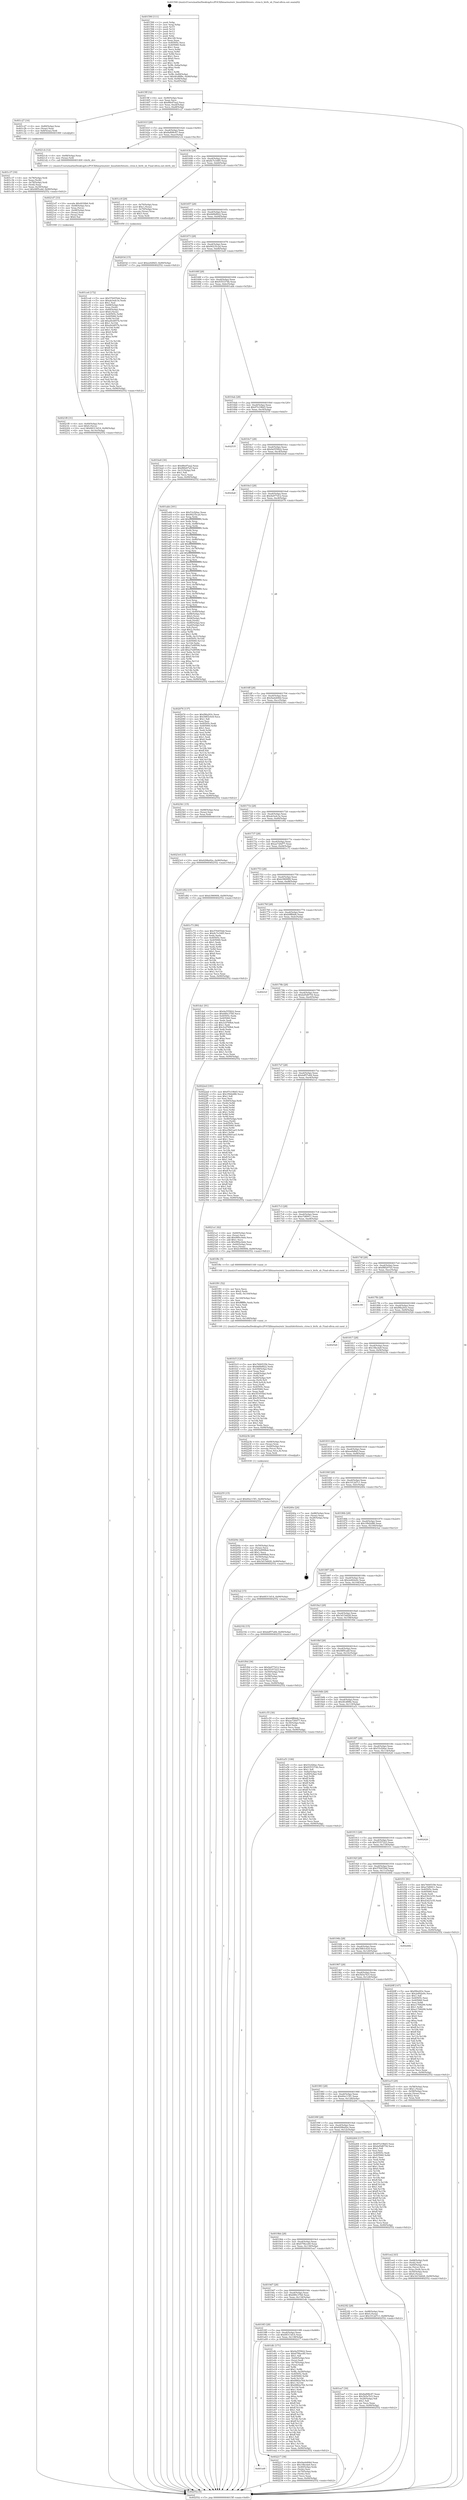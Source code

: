 digraph "0x401590" {
  label = "0x401590 (/mnt/c/Users/mathe/Desktop/tcc/POCII/binaries/extr_linuxfsbtrfstests..ctree.h_btrfs_sb_Final-ollvm.out::main(0))"
  labelloc = "t"
  node[shape=record]

  Entry [label="",width=0.3,height=0.3,shape=circle,fillcolor=black,style=filled]
  "0x4015ff" [label="{
     0x4015ff [32]\l
     | [instrs]\l
     &nbsp;&nbsp;0x4015ff \<+6\>: mov -0x90(%rbp),%eax\l
     &nbsp;&nbsp;0x401605 \<+2\>: mov %eax,%ecx\l
     &nbsp;&nbsp;0x401607 \<+6\>: sub $0x88e97aa2,%ecx\l
     &nbsp;&nbsp;0x40160d \<+6\>: mov %eax,-0xa4(%rbp)\l
     &nbsp;&nbsp;0x401613 \<+6\>: mov %ecx,-0xa8(%rbp)\l
     &nbsp;&nbsp;0x401619 \<+6\>: je 0000000000401c27 \<main+0x697\>\l
  }"]
  "0x401c27" [label="{
     0x401c27 [16]\l
     | [instrs]\l
     &nbsp;&nbsp;0x401c27 \<+4\>: mov -0x80(%rbp),%rax\l
     &nbsp;&nbsp;0x401c2b \<+3\>: mov (%rax),%rax\l
     &nbsp;&nbsp;0x401c2e \<+4\>: mov 0x8(%rax),%rdi\l
     &nbsp;&nbsp;0x401c32 \<+5\>: call 0000000000401060 \<atoi@plt\>\l
     | [calls]\l
     &nbsp;&nbsp;0x401060 \{1\} (unknown)\l
  }"]
  "0x40161f" [label="{
     0x40161f [28]\l
     | [instrs]\l
     &nbsp;&nbsp;0x40161f \<+5\>: jmp 0000000000401624 \<main+0x94\>\l
     &nbsp;&nbsp;0x401624 \<+6\>: mov -0xa4(%rbp),%eax\l
     &nbsp;&nbsp;0x40162a \<+5\>: sub $0x8a898c87,%eax\l
     &nbsp;&nbsp;0x40162f \<+6\>: mov %eax,-0xac(%rbp)\l
     &nbsp;&nbsp;0x401635 \<+6\>: je 00000000004021cb \<main+0xc3b\>\l
  }"]
  Exit [label="",width=0.3,height=0.3,shape=circle,fillcolor=black,style=filled,peripheries=2]
  "0x4021cb" [label="{
     0x4021cb [12]\l
     | [instrs]\l
     &nbsp;&nbsp;0x4021cb \<+4\>: mov -0x68(%rbp),%rax\l
     &nbsp;&nbsp;0x4021cf \<+3\>: mov (%rax),%rdi\l
     &nbsp;&nbsp;0x4021d2 \<+5\>: call 0000000000401400 \<btrfs_sb\>\l
     | [calls]\l
     &nbsp;&nbsp;0x401400 \{1\} (/mnt/c/Users/mathe/Desktop/tcc/POCII/binaries/extr_linuxfsbtrfstests..ctree.h_btrfs_sb_Final-ollvm.out::btrfs_sb)\l
  }"]
  "0x40163b" [label="{
     0x40163b [28]\l
     | [instrs]\l
     &nbsp;&nbsp;0x40163b \<+5\>: jmp 0000000000401640 \<main+0xb0\>\l
     &nbsp;&nbsp;0x401640 \<+6\>: mov -0xa4(%rbp),%eax\l
     &nbsp;&nbsp;0x401646 \<+5\>: sub $0x8c7e1685,%eax\l
     &nbsp;&nbsp;0x40164b \<+6\>: mov %eax,-0xb0(%rbp)\l
     &nbsp;&nbsp;0x401651 \<+6\>: je 0000000000401cc9 \<main+0x739\>\l
  }"]
  "0x4023c0" [label="{
     0x4023c0 [15]\l
     | [instrs]\l
     &nbsp;&nbsp;0x4023c0 \<+10\>: movl $0x6298a92e,-0x90(%rbp)\l
     &nbsp;&nbsp;0x4023ca \<+5\>: jmp 0000000000402552 \<main+0xfc2\>\l
  }"]
  "0x401cc9" [label="{
     0x401cc9 [29]\l
     | [instrs]\l
     &nbsp;&nbsp;0x401cc9 \<+4\>: mov -0x70(%rbp),%rax\l
     &nbsp;&nbsp;0x401ccd \<+6\>: movl $0x1,(%rax)\l
     &nbsp;&nbsp;0x401cd3 \<+4\>: mov -0x70(%rbp),%rax\l
     &nbsp;&nbsp;0x401cd7 \<+3\>: movslq (%rax),%rax\l
     &nbsp;&nbsp;0x401cda \<+4\>: shl $0x3,%rax\l
     &nbsp;&nbsp;0x401cde \<+3\>: mov %rax,%rdi\l
     &nbsp;&nbsp;0x401ce1 \<+5\>: call 0000000000401050 \<malloc@plt\>\l
     | [calls]\l
     &nbsp;&nbsp;0x401050 \{1\} (unknown)\l
  }"]
  "0x401657" [label="{
     0x401657 [28]\l
     | [instrs]\l
     &nbsp;&nbsp;0x401657 \<+5\>: jmp 000000000040165c \<main+0xcc\>\l
     &nbsp;&nbsp;0x40165c \<+6\>: mov -0xa4(%rbp),%eax\l
     &nbsp;&nbsp;0x401662 \<+5\>: sub $0x8d0bf822,%eax\l
     &nbsp;&nbsp;0x401667 \<+6\>: mov %eax,-0xb4(%rbp)\l
     &nbsp;&nbsp;0x40166d \<+6\>: je 000000000040203d \<main+0xaad\>\l
  }"]
  "0x402255" [label="{
     0x402255 [15]\l
     | [instrs]\l
     &nbsp;&nbsp;0x402255 \<+10\>: movl $0x60a115f1,-0x90(%rbp)\l
     &nbsp;&nbsp;0x40225f \<+5\>: jmp 0000000000402552 \<main+0xfc2\>\l
  }"]
  "0x40203d" [label="{
     0x40203d [15]\l
     | [instrs]\l
     &nbsp;&nbsp;0x40203d \<+10\>: movl $0xee0d9d3,-0x90(%rbp)\l
     &nbsp;&nbsp;0x402047 \<+5\>: jmp 0000000000402552 \<main+0xfc2\>\l
  }"]
  "0x401673" [label="{
     0x401673 [28]\l
     | [instrs]\l
     &nbsp;&nbsp;0x401673 \<+5\>: jmp 0000000000401678 \<main+0xe8\>\l
     &nbsp;&nbsp;0x401678 \<+6\>: mov -0xa4(%rbp),%eax\l
     &nbsp;&nbsp;0x40167e \<+5\>: sub $0x90235c2d,%eax\l
     &nbsp;&nbsp;0x401683 \<+6\>: mov %eax,-0xb8(%rbp)\l
     &nbsp;&nbsp;0x401689 \<+6\>: je 0000000000401be8 \<main+0x658\>\l
  }"]
  "0x401a0f" [label="{
     0x401a0f\l
  }", style=dashed]
  "0x401be8" [label="{
     0x401be8 [30]\l
     | [instrs]\l
     &nbsp;&nbsp;0x401be8 \<+5\>: mov $0x88e97aa2,%eax\l
     &nbsp;&nbsp;0x401bed \<+5\>: mov $0xf88207a5,%ecx\l
     &nbsp;&nbsp;0x401bf2 \<+3\>: mov -0x31(%rbp),%dl\l
     &nbsp;&nbsp;0x401bf5 \<+3\>: test $0x1,%dl\l
     &nbsp;&nbsp;0x401bf8 \<+3\>: cmovne %ecx,%eax\l
     &nbsp;&nbsp;0x401bfb \<+6\>: mov %eax,-0x90(%rbp)\l
     &nbsp;&nbsp;0x401c01 \<+5\>: jmp 0000000000402552 \<main+0xfc2\>\l
  }"]
  "0x40168f" [label="{
     0x40168f [28]\l
     | [instrs]\l
     &nbsp;&nbsp;0x40168f \<+5\>: jmp 0000000000401694 \<main+0x104\>\l
     &nbsp;&nbsp;0x401694 \<+6\>: mov -0xa4(%rbp),%eax\l
     &nbsp;&nbsp;0x40169a \<+5\>: sub $0x9353374b,%eax\l
     &nbsp;&nbsp;0x40169f \<+6\>: mov %eax,-0xbc(%rbp)\l
     &nbsp;&nbsp;0x4016a5 \<+6\>: je 0000000000401abb \<main+0x52b\>\l
  }"]
  "0x402217" [label="{
     0x402217 [36]\l
     | [instrs]\l
     &nbsp;&nbsp;0x402217 \<+5\>: mov $0x9aeb406d,%eax\l
     &nbsp;&nbsp;0x40221c \<+5\>: mov $0x18bcda9,%ecx\l
     &nbsp;&nbsp;0x402221 \<+4\>: mov -0x40(%rbp),%rdx\l
     &nbsp;&nbsp;0x402225 \<+2\>: mov (%rdx),%esi\l
     &nbsp;&nbsp;0x402227 \<+4\>: mov -0x70(%rbp),%rdx\l
     &nbsp;&nbsp;0x40222b \<+2\>: cmp (%rdx),%esi\l
     &nbsp;&nbsp;0x40222d \<+3\>: cmovl %ecx,%eax\l
     &nbsp;&nbsp;0x402230 \<+6\>: mov %eax,-0x90(%rbp)\l
     &nbsp;&nbsp;0x402236 \<+5\>: jmp 0000000000402552 \<main+0xfc2\>\l
  }"]
  "0x401abb" [label="{
     0x401abb [301]\l
     | [instrs]\l
     &nbsp;&nbsp;0x401abb \<+5\>: mov $0x53cf26ac,%eax\l
     &nbsp;&nbsp;0x401ac0 \<+5\>: mov $0x90235c2d,%ecx\l
     &nbsp;&nbsp;0x401ac5 \<+3\>: mov %rsp,%rdx\l
     &nbsp;&nbsp;0x401ac8 \<+4\>: add $0xfffffffffffffff0,%rdx\l
     &nbsp;&nbsp;0x401acc \<+3\>: mov %rdx,%rsp\l
     &nbsp;&nbsp;0x401acf \<+7\>: mov %rdx,-0x88(%rbp)\l
     &nbsp;&nbsp;0x401ad6 \<+3\>: mov %rsp,%rdx\l
     &nbsp;&nbsp;0x401ad9 \<+4\>: add $0xfffffffffffffff0,%rdx\l
     &nbsp;&nbsp;0x401add \<+3\>: mov %rdx,%rsp\l
     &nbsp;&nbsp;0x401ae0 \<+3\>: mov %rsp,%rsi\l
     &nbsp;&nbsp;0x401ae3 \<+4\>: add $0xfffffffffffffff0,%rsi\l
     &nbsp;&nbsp;0x401ae7 \<+3\>: mov %rsi,%rsp\l
     &nbsp;&nbsp;0x401aea \<+4\>: mov %rsi,-0x80(%rbp)\l
     &nbsp;&nbsp;0x401aee \<+3\>: mov %rsp,%rsi\l
     &nbsp;&nbsp;0x401af1 \<+4\>: add $0xfffffffffffffff0,%rsi\l
     &nbsp;&nbsp;0x401af5 \<+3\>: mov %rsi,%rsp\l
     &nbsp;&nbsp;0x401af8 \<+4\>: mov %rsi,-0x78(%rbp)\l
     &nbsp;&nbsp;0x401afc \<+3\>: mov %rsp,%rsi\l
     &nbsp;&nbsp;0x401aff \<+4\>: add $0xfffffffffffffff0,%rsi\l
     &nbsp;&nbsp;0x401b03 \<+3\>: mov %rsi,%rsp\l
     &nbsp;&nbsp;0x401b06 \<+4\>: mov %rsi,-0x70(%rbp)\l
     &nbsp;&nbsp;0x401b0a \<+3\>: mov %rsp,%rsi\l
     &nbsp;&nbsp;0x401b0d \<+4\>: add $0xfffffffffffffff0,%rsi\l
     &nbsp;&nbsp;0x401b11 \<+3\>: mov %rsi,%rsp\l
     &nbsp;&nbsp;0x401b14 \<+4\>: mov %rsi,-0x68(%rbp)\l
     &nbsp;&nbsp;0x401b18 \<+3\>: mov %rsp,%rsi\l
     &nbsp;&nbsp;0x401b1b \<+4\>: add $0xfffffffffffffff0,%rsi\l
     &nbsp;&nbsp;0x401b1f \<+3\>: mov %rsi,%rsp\l
     &nbsp;&nbsp;0x401b22 \<+4\>: mov %rsi,-0x60(%rbp)\l
     &nbsp;&nbsp;0x401b26 \<+3\>: mov %rsp,%rsi\l
     &nbsp;&nbsp;0x401b29 \<+4\>: add $0xfffffffffffffff0,%rsi\l
     &nbsp;&nbsp;0x401b2d \<+3\>: mov %rsi,%rsp\l
     &nbsp;&nbsp;0x401b30 \<+4\>: mov %rsi,-0x58(%rbp)\l
     &nbsp;&nbsp;0x401b34 \<+3\>: mov %rsp,%rsi\l
     &nbsp;&nbsp;0x401b37 \<+4\>: add $0xfffffffffffffff0,%rsi\l
     &nbsp;&nbsp;0x401b3b \<+3\>: mov %rsi,%rsp\l
     &nbsp;&nbsp;0x401b3e \<+4\>: mov %rsi,-0x50(%rbp)\l
     &nbsp;&nbsp;0x401b42 \<+3\>: mov %rsp,%rsi\l
     &nbsp;&nbsp;0x401b45 \<+4\>: add $0xfffffffffffffff0,%rsi\l
     &nbsp;&nbsp;0x401b49 \<+3\>: mov %rsi,%rsp\l
     &nbsp;&nbsp;0x401b4c \<+4\>: mov %rsi,-0x48(%rbp)\l
     &nbsp;&nbsp;0x401b50 \<+3\>: mov %rsp,%rsi\l
     &nbsp;&nbsp;0x401b53 \<+4\>: add $0xfffffffffffffff0,%rsi\l
     &nbsp;&nbsp;0x401b57 \<+3\>: mov %rsi,%rsp\l
     &nbsp;&nbsp;0x401b5a \<+4\>: mov %rsi,-0x40(%rbp)\l
     &nbsp;&nbsp;0x401b5e \<+7\>: mov -0x88(%rbp),%rsi\l
     &nbsp;&nbsp;0x401b65 \<+6\>: movl $0x0,(%rsi)\l
     &nbsp;&nbsp;0x401b6b \<+6\>: mov -0x94(%rbp),%edi\l
     &nbsp;&nbsp;0x401b71 \<+2\>: mov %edi,(%rdx)\l
     &nbsp;&nbsp;0x401b73 \<+4\>: mov -0x80(%rbp),%rsi\l
     &nbsp;&nbsp;0x401b77 \<+7\>: mov -0xa0(%rbp),%r8\l
     &nbsp;&nbsp;0x401b7e \<+3\>: mov %r8,(%rsi)\l
     &nbsp;&nbsp;0x401b81 \<+3\>: cmpl $0x2,(%rdx)\l
     &nbsp;&nbsp;0x401b84 \<+4\>: setne %r9b\l
     &nbsp;&nbsp;0x401b88 \<+4\>: and $0x1,%r9b\l
     &nbsp;&nbsp;0x401b8c \<+4\>: mov %r9b,-0x31(%rbp)\l
     &nbsp;&nbsp;0x401b90 \<+8\>: mov 0x40505c,%r10d\l
     &nbsp;&nbsp;0x401b98 \<+8\>: mov 0x405060,%r11d\l
     &nbsp;&nbsp;0x401ba0 \<+3\>: mov %r10d,%ebx\l
     &nbsp;&nbsp;0x401ba3 \<+6\>: sub $0xa7ed9506,%ebx\l
     &nbsp;&nbsp;0x401ba9 \<+3\>: sub $0x1,%ebx\l
     &nbsp;&nbsp;0x401bac \<+6\>: add $0xa7ed9506,%ebx\l
     &nbsp;&nbsp;0x401bb2 \<+4\>: imul %ebx,%r10d\l
     &nbsp;&nbsp;0x401bb6 \<+4\>: and $0x1,%r10d\l
     &nbsp;&nbsp;0x401bba \<+4\>: cmp $0x0,%r10d\l
     &nbsp;&nbsp;0x401bbe \<+4\>: sete %r9b\l
     &nbsp;&nbsp;0x401bc2 \<+4\>: cmp $0xa,%r11d\l
     &nbsp;&nbsp;0x401bc6 \<+4\>: setl %r14b\l
     &nbsp;&nbsp;0x401bca \<+3\>: mov %r9b,%r15b\l
     &nbsp;&nbsp;0x401bcd \<+3\>: and %r14b,%r15b\l
     &nbsp;&nbsp;0x401bd0 \<+3\>: xor %r14b,%r9b\l
     &nbsp;&nbsp;0x401bd3 \<+3\>: or %r9b,%r15b\l
     &nbsp;&nbsp;0x401bd6 \<+4\>: test $0x1,%r15b\l
     &nbsp;&nbsp;0x401bda \<+3\>: cmovne %ecx,%eax\l
     &nbsp;&nbsp;0x401bdd \<+6\>: mov %eax,-0x90(%rbp)\l
     &nbsp;&nbsp;0x401be3 \<+5\>: jmp 0000000000402552 \<main+0xfc2\>\l
  }"]
  "0x4016ab" [label="{
     0x4016ab [28]\l
     | [instrs]\l
     &nbsp;&nbsp;0x4016ab \<+5\>: jmp 00000000004016b0 \<main+0x120\>\l
     &nbsp;&nbsp;0x4016b0 \<+6\>: mov -0xa4(%rbp),%eax\l
     &nbsp;&nbsp;0x4016b6 \<+5\>: sub $0x97e19bb5,%eax\l
     &nbsp;&nbsp;0x4016bb \<+6\>: mov %eax,-0xc0(%rbp)\l
     &nbsp;&nbsp;0x4016c1 \<+6\>: je 0000000000402535 \<main+0xfa5\>\l
  }"]
  "0x4021f8" [label="{
     0x4021f8 [31]\l
     | [instrs]\l
     &nbsp;&nbsp;0x4021f8 \<+4\>: mov -0x40(%rbp),%rcx\l
     &nbsp;&nbsp;0x4021fc \<+6\>: movl $0x0,(%rcx)\l
     &nbsp;&nbsp;0x402202 \<+10\>: movl $0x68313d14,-0x90(%rbp)\l
     &nbsp;&nbsp;0x40220c \<+6\>: mov %eax,-0x14c(%rbp)\l
     &nbsp;&nbsp;0x402212 \<+5\>: jmp 0000000000402552 \<main+0xfc2\>\l
  }"]
  "0x402535" [label="{
     0x402535\l
  }", style=dashed]
  "0x4016c7" [label="{
     0x4016c7 [28]\l
     | [instrs]\l
     &nbsp;&nbsp;0x4016c7 \<+5\>: jmp 00000000004016cc \<main+0x13c\>\l
     &nbsp;&nbsp;0x4016cc \<+6\>: mov -0xa4(%rbp),%eax\l
     &nbsp;&nbsp;0x4016d2 \<+5\>: sub $0x9a555822,%eax\l
     &nbsp;&nbsp;0x4016d7 \<+6\>: mov %eax,-0xc4(%rbp)\l
     &nbsp;&nbsp;0x4016dd \<+6\>: je 00000000004024a8 \<main+0xf18\>\l
  }"]
  "0x4021d7" [label="{
     0x4021d7 [33]\l
     | [instrs]\l
     &nbsp;&nbsp;0x4021d7 \<+10\>: movabs $0x4030b6,%rdi\l
     &nbsp;&nbsp;0x4021e1 \<+4\>: mov -0x48(%rbp),%rcx\l
     &nbsp;&nbsp;0x4021e5 \<+3\>: mov %rax,(%rcx)\l
     &nbsp;&nbsp;0x4021e8 \<+4\>: mov -0x48(%rbp),%rax\l
     &nbsp;&nbsp;0x4021ec \<+3\>: mov (%rax),%rax\l
     &nbsp;&nbsp;0x4021ef \<+2\>: mov (%rax),%esi\l
     &nbsp;&nbsp;0x4021f1 \<+2\>: mov $0x0,%al\l
     &nbsp;&nbsp;0x4021f3 \<+5\>: call 0000000000401040 \<printf@plt\>\l
     | [calls]\l
     &nbsp;&nbsp;0x401040 \{1\} (unknown)\l
  }"]
  "0x4024a8" [label="{
     0x4024a8\l
  }", style=dashed]
  "0x4016e3" [label="{
     0x4016e3 [28]\l
     | [instrs]\l
     &nbsp;&nbsp;0x4016e3 \<+5\>: jmp 00000000004016e8 \<main+0x158\>\l
     &nbsp;&nbsp;0x4016e8 \<+6\>: mov -0xa4(%rbp),%eax\l
     &nbsp;&nbsp;0x4016ee \<+5\>: sub $0x9a977d12,%eax\l
     &nbsp;&nbsp;0x4016f3 \<+6\>: mov %eax,-0xc8(%rbp)\l
     &nbsp;&nbsp;0x4016f9 \<+6\>: je 0000000000402076 \<main+0xae6\>\l
  }"]
  "0x401fc5" [label="{
     0x401fc5 [120]\l
     | [instrs]\l
     &nbsp;&nbsp;0x401fc5 \<+5\>: mov $0x76005356,%ecx\l
     &nbsp;&nbsp;0x401fca \<+5\>: mov $0x8d0bf822,%edx\l
     &nbsp;&nbsp;0x401fcf \<+6\>: mov -0x148(%rbp),%esi\l
     &nbsp;&nbsp;0x401fd5 \<+3\>: imul %eax,%esi\l
     &nbsp;&nbsp;0x401fd8 \<+4\>: mov -0x68(%rbp),%r8\l
     &nbsp;&nbsp;0x401fdc \<+3\>: mov (%r8),%r8\l
     &nbsp;&nbsp;0x401fdf \<+4\>: mov -0x60(%rbp),%r9\l
     &nbsp;&nbsp;0x401fe3 \<+3\>: movslq (%r9),%r9\l
     &nbsp;&nbsp;0x401fe6 \<+4\>: mov (%r8,%r9,8),%r8\l
     &nbsp;&nbsp;0x401fea \<+3\>: mov %esi,(%r8)\l
     &nbsp;&nbsp;0x401fed \<+7\>: mov 0x40505c,%eax\l
     &nbsp;&nbsp;0x401ff4 \<+7\>: mov 0x405060,%esi\l
     &nbsp;&nbsp;0x401ffb \<+2\>: mov %eax,%edi\l
     &nbsp;&nbsp;0x401ffd \<+6\>: sub $0x5f1655bd,%edi\l
     &nbsp;&nbsp;0x402003 \<+3\>: sub $0x1,%edi\l
     &nbsp;&nbsp;0x402006 \<+6\>: add $0x5f1655bd,%edi\l
     &nbsp;&nbsp;0x40200c \<+3\>: imul %edi,%eax\l
     &nbsp;&nbsp;0x40200f \<+3\>: and $0x1,%eax\l
     &nbsp;&nbsp;0x402012 \<+3\>: cmp $0x0,%eax\l
     &nbsp;&nbsp;0x402015 \<+4\>: sete %r10b\l
     &nbsp;&nbsp;0x402019 \<+3\>: cmp $0xa,%esi\l
     &nbsp;&nbsp;0x40201c \<+4\>: setl %r11b\l
     &nbsp;&nbsp;0x402020 \<+3\>: mov %r10b,%bl\l
     &nbsp;&nbsp;0x402023 \<+3\>: and %r11b,%bl\l
     &nbsp;&nbsp;0x402026 \<+3\>: xor %r11b,%r10b\l
     &nbsp;&nbsp;0x402029 \<+3\>: or %r10b,%bl\l
     &nbsp;&nbsp;0x40202c \<+3\>: test $0x1,%bl\l
     &nbsp;&nbsp;0x40202f \<+3\>: cmovne %edx,%ecx\l
     &nbsp;&nbsp;0x402032 \<+6\>: mov %ecx,-0x90(%rbp)\l
     &nbsp;&nbsp;0x402038 \<+5\>: jmp 0000000000402552 \<main+0xfc2\>\l
  }"]
  "0x402076" [label="{
     0x402076 [137]\l
     | [instrs]\l
     &nbsp;&nbsp;0x402076 \<+5\>: mov $0xf9fa293c,%eax\l
     &nbsp;&nbsp;0x40207b \<+5\>: mov $0x5883c0c8,%ecx\l
     &nbsp;&nbsp;0x402080 \<+2\>: mov $0x1,%dl\l
     &nbsp;&nbsp;0x402082 \<+2\>: xor %esi,%esi\l
     &nbsp;&nbsp;0x402084 \<+7\>: mov 0x40505c,%edi\l
     &nbsp;&nbsp;0x40208b \<+8\>: mov 0x405060,%r8d\l
     &nbsp;&nbsp;0x402093 \<+3\>: sub $0x1,%esi\l
     &nbsp;&nbsp;0x402096 \<+3\>: mov %edi,%r9d\l
     &nbsp;&nbsp;0x402099 \<+3\>: add %esi,%r9d\l
     &nbsp;&nbsp;0x40209c \<+4\>: imul %r9d,%edi\l
     &nbsp;&nbsp;0x4020a0 \<+3\>: and $0x1,%edi\l
     &nbsp;&nbsp;0x4020a3 \<+3\>: cmp $0x0,%edi\l
     &nbsp;&nbsp;0x4020a6 \<+4\>: sete %r10b\l
     &nbsp;&nbsp;0x4020aa \<+4\>: cmp $0xa,%r8d\l
     &nbsp;&nbsp;0x4020ae \<+4\>: setl %r11b\l
     &nbsp;&nbsp;0x4020b2 \<+3\>: mov %r10b,%bl\l
     &nbsp;&nbsp;0x4020b5 \<+3\>: xor $0xff,%bl\l
     &nbsp;&nbsp;0x4020b8 \<+3\>: mov %r11b,%r14b\l
     &nbsp;&nbsp;0x4020bb \<+4\>: xor $0xff,%r14b\l
     &nbsp;&nbsp;0x4020bf \<+3\>: xor $0x0,%dl\l
     &nbsp;&nbsp;0x4020c2 \<+3\>: mov %bl,%r15b\l
     &nbsp;&nbsp;0x4020c5 \<+4\>: and $0x0,%r15b\l
     &nbsp;&nbsp;0x4020c9 \<+3\>: and %dl,%r10b\l
     &nbsp;&nbsp;0x4020cc \<+3\>: mov %r14b,%r12b\l
     &nbsp;&nbsp;0x4020cf \<+4\>: and $0x0,%r12b\l
     &nbsp;&nbsp;0x4020d3 \<+3\>: and %dl,%r11b\l
     &nbsp;&nbsp;0x4020d6 \<+3\>: or %r10b,%r15b\l
     &nbsp;&nbsp;0x4020d9 \<+3\>: or %r11b,%r12b\l
     &nbsp;&nbsp;0x4020dc \<+3\>: xor %r12b,%r15b\l
     &nbsp;&nbsp;0x4020df \<+3\>: or %r14b,%bl\l
     &nbsp;&nbsp;0x4020e2 \<+3\>: xor $0xff,%bl\l
     &nbsp;&nbsp;0x4020e5 \<+3\>: or $0x0,%dl\l
     &nbsp;&nbsp;0x4020e8 \<+2\>: and %dl,%bl\l
     &nbsp;&nbsp;0x4020ea \<+3\>: or %bl,%r15b\l
     &nbsp;&nbsp;0x4020ed \<+4\>: test $0x1,%r15b\l
     &nbsp;&nbsp;0x4020f1 \<+3\>: cmovne %ecx,%eax\l
     &nbsp;&nbsp;0x4020f4 \<+6\>: mov %eax,-0x90(%rbp)\l
     &nbsp;&nbsp;0x4020fa \<+5\>: jmp 0000000000402552 \<main+0xfc2\>\l
  }"]
  "0x4016ff" [label="{
     0x4016ff [28]\l
     | [instrs]\l
     &nbsp;&nbsp;0x4016ff \<+5\>: jmp 0000000000401704 \<main+0x174\>\l
     &nbsp;&nbsp;0x401704 \<+6\>: mov -0xa4(%rbp),%eax\l
     &nbsp;&nbsp;0x40170a \<+5\>: sub $0x9aeb406d,%eax\l
     &nbsp;&nbsp;0x40170f \<+6\>: mov %eax,-0xcc(%rbp)\l
     &nbsp;&nbsp;0x401715 \<+6\>: je 00000000004023b1 \<main+0xe21\>\l
  }"]
  "0x401f91" [label="{
     0x401f91 [52]\l
     | [instrs]\l
     &nbsp;&nbsp;0x401f91 \<+2\>: xor %ecx,%ecx\l
     &nbsp;&nbsp;0x401f93 \<+5\>: mov $0x2,%edx\l
     &nbsp;&nbsp;0x401f98 \<+6\>: mov %edx,-0x144(%rbp)\l
     &nbsp;&nbsp;0x401f9e \<+1\>: cltd\l
     &nbsp;&nbsp;0x401f9f \<+6\>: mov -0x144(%rbp),%esi\l
     &nbsp;&nbsp;0x401fa5 \<+2\>: idiv %esi\l
     &nbsp;&nbsp;0x401fa7 \<+6\>: imul $0xfffffffe,%edx,%edx\l
     &nbsp;&nbsp;0x401fad \<+2\>: mov %ecx,%edi\l
     &nbsp;&nbsp;0x401faf \<+2\>: sub %edx,%edi\l
     &nbsp;&nbsp;0x401fb1 \<+2\>: mov %ecx,%edx\l
     &nbsp;&nbsp;0x401fb3 \<+3\>: sub $0x1,%edx\l
     &nbsp;&nbsp;0x401fb6 \<+2\>: add %edx,%edi\l
     &nbsp;&nbsp;0x401fb8 \<+2\>: sub %edi,%ecx\l
     &nbsp;&nbsp;0x401fba \<+6\>: mov %ecx,-0x148(%rbp)\l
     &nbsp;&nbsp;0x401fc0 \<+5\>: call 0000000000401160 \<next_i\>\l
     | [calls]\l
     &nbsp;&nbsp;0x401160 \{1\} (/mnt/c/Users/mathe/Desktop/tcc/POCII/binaries/extr_linuxfsbtrfstests..ctree.h_btrfs_sb_Final-ollvm.out::next_i)\l
  }"]
  "0x4023b1" [label="{
     0x4023b1 [15]\l
     | [instrs]\l
     &nbsp;&nbsp;0x4023b1 \<+4\>: mov -0x68(%rbp),%rax\l
     &nbsp;&nbsp;0x4023b5 \<+3\>: mov (%rax),%rax\l
     &nbsp;&nbsp;0x4023b8 \<+3\>: mov %rax,%rdi\l
     &nbsp;&nbsp;0x4023bb \<+5\>: call 0000000000401030 \<free@plt\>\l
     | [calls]\l
     &nbsp;&nbsp;0x401030 \{1\} (unknown)\l
  }"]
  "0x40171b" [label="{
     0x40171b [28]\l
     | [instrs]\l
     &nbsp;&nbsp;0x40171b \<+5\>: jmp 0000000000401720 \<main+0x190\>\l
     &nbsp;&nbsp;0x401720 \<+6\>: mov -0xa4(%rbp),%eax\l
     &nbsp;&nbsp;0x401726 \<+5\>: sub $0xab3edc3e,%eax\l
     &nbsp;&nbsp;0x40172b \<+6\>: mov %eax,-0xd0(%rbp)\l
     &nbsp;&nbsp;0x401731 \<+6\>: je 0000000000401d92 \<main+0x802\>\l
  }"]
  "0x401ee2" [label="{
     0x401ee2 [43]\l
     | [instrs]\l
     &nbsp;&nbsp;0x401ee2 \<+4\>: mov -0x68(%rbp),%rdi\l
     &nbsp;&nbsp;0x401ee6 \<+3\>: mov (%rdi),%rdi\l
     &nbsp;&nbsp;0x401ee9 \<+4\>: mov -0x60(%rbp),%rcx\l
     &nbsp;&nbsp;0x401eed \<+3\>: movslq (%rcx),%rcx\l
     &nbsp;&nbsp;0x401ef0 \<+4\>: mov %rax,(%rdi,%rcx,8)\l
     &nbsp;&nbsp;0x401ef4 \<+4\>: mov -0x50(%rbp),%rax\l
     &nbsp;&nbsp;0x401ef8 \<+6\>: movl $0x0,(%rax)\l
     &nbsp;&nbsp;0x401efe \<+10\>: movl $0x3d15dd28,-0x90(%rbp)\l
     &nbsp;&nbsp;0x401f08 \<+5\>: jmp 0000000000402552 \<main+0xfc2\>\l
  }"]
  "0x401d92" [label="{
     0x401d92 [15]\l
     | [instrs]\l
     &nbsp;&nbsp;0x401d92 \<+10\>: movl $0xb39690f4,-0x90(%rbp)\l
     &nbsp;&nbsp;0x401d9c \<+5\>: jmp 0000000000402552 \<main+0xfc2\>\l
  }"]
  "0x401737" [label="{
     0x401737 [28]\l
     | [instrs]\l
     &nbsp;&nbsp;0x401737 \<+5\>: jmp 000000000040173c \<main+0x1ac\>\l
     &nbsp;&nbsp;0x40173c \<+6\>: mov -0xa4(%rbp),%eax\l
     &nbsp;&nbsp;0x401742 \<+5\>: sub $0xae726d77,%eax\l
     &nbsp;&nbsp;0x401747 \<+6\>: mov %eax,-0xd4(%rbp)\l
     &nbsp;&nbsp;0x40174d \<+6\>: je 0000000000401c73 \<main+0x6e3\>\l
  }"]
  "0x4019f3" [label="{
     0x4019f3 [28]\l
     | [instrs]\l
     &nbsp;&nbsp;0x4019f3 \<+5\>: jmp 00000000004019f8 \<main+0x468\>\l
     &nbsp;&nbsp;0x4019f8 \<+6\>: mov -0xa4(%rbp),%eax\l
     &nbsp;&nbsp;0x4019fe \<+5\>: sub $0x68313d14,%eax\l
     &nbsp;&nbsp;0x401a03 \<+6\>: mov %eax,-0x138(%rbp)\l
     &nbsp;&nbsp;0x401a09 \<+6\>: je 0000000000402217 \<main+0xc87\>\l
  }"]
  "0x401c73" [label="{
     0x401c73 [86]\l
     | [instrs]\l
     &nbsp;&nbsp;0x401c73 \<+5\>: mov $0x576455dd,%eax\l
     &nbsp;&nbsp;0x401c78 \<+5\>: mov $0x8c7e1685,%ecx\l
     &nbsp;&nbsp;0x401c7d \<+2\>: xor %edx,%edx\l
     &nbsp;&nbsp;0x401c7f \<+7\>: mov 0x40505c,%esi\l
     &nbsp;&nbsp;0x401c86 \<+7\>: mov 0x405060,%edi\l
     &nbsp;&nbsp;0x401c8d \<+3\>: sub $0x1,%edx\l
     &nbsp;&nbsp;0x401c90 \<+3\>: mov %esi,%r8d\l
     &nbsp;&nbsp;0x401c93 \<+3\>: add %edx,%r8d\l
     &nbsp;&nbsp;0x401c96 \<+4\>: imul %r8d,%esi\l
     &nbsp;&nbsp;0x401c9a \<+3\>: and $0x1,%esi\l
     &nbsp;&nbsp;0x401c9d \<+3\>: cmp $0x0,%esi\l
     &nbsp;&nbsp;0x401ca0 \<+4\>: sete %r9b\l
     &nbsp;&nbsp;0x401ca4 \<+3\>: cmp $0xa,%edi\l
     &nbsp;&nbsp;0x401ca7 \<+4\>: setl %r10b\l
     &nbsp;&nbsp;0x401cab \<+3\>: mov %r9b,%r11b\l
     &nbsp;&nbsp;0x401cae \<+3\>: and %r10b,%r11b\l
     &nbsp;&nbsp;0x401cb1 \<+3\>: xor %r10b,%r9b\l
     &nbsp;&nbsp;0x401cb4 \<+3\>: or %r9b,%r11b\l
     &nbsp;&nbsp;0x401cb7 \<+4\>: test $0x1,%r11b\l
     &nbsp;&nbsp;0x401cbb \<+3\>: cmovne %ecx,%eax\l
     &nbsp;&nbsp;0x401cbe \<+6\>: mov %eax,-0x90(%rbp)\l
     &nbsp;&nbsp;0x401cc4 \<+5\>: jmp 0000000000402552 \<main+0xfc2\>\l
  }"]
  "0x401753" [label="{
     0x401753 [28]\l
     | [instrs]\l
     &nbsp;&nbsp;0x401753 \<+5\>: jmp 0000000000401758 \<main+0x1c8\>\l
     &nbsp;&nbsp;0x401758 \<+6\>: mov -0xa4(%rbp),%eax\l
     &nbsp;&nbsp;0x40175e \<+5\>: sub $0xb39690f4,%eax\l
     &nbsp;&nbsp;0x401763 \<+6\>: mov %eax,-0xd8(%rbp)\l
     &nbsp;&nbsp;0x401769 \<+6\>: je 0000000000401da1 \<main+0x811\>\l
  }"]
  "0x401dfc" [label="{
     0x401dfc [171]\l
     | [instrs]\l
     &nbsp;&nbsp;0x401dfc \<+5\>: mov $0x9a555822,%eax\l
     &nbsp;&nbsp;0x401e01 \<+5\>: mov $0x679bce40,%ecx\l
     &nbsp;&nbsp;0x401e06 \<+2\>: mov $0x1,%dl\l
     &nbsp;&nbsp;0x401e08 \<+4\>: mov -0x60(%rbp),%rsi\l
     &nbsp;&nbsp;0x401e0c \<+2\>: mov (%rsi),%edi\l
     &nbsp;&nbsp;0x401e0e \<+4\>: mov -0x70(%rbp),%rsi\l
     &nbsp;&nbsp;0x401e12 \<+2\>: cmp (%rsi),%edi\l
     &nbsp;&nbsp;0x401e14 \<+4\>: setl %r8b\l
     &nbsp;&nbsp;0x401e18 \<+4\>: and $0x1,%r8b\l
     &nbsp;&nbsp;0x401e1c \<+4\>: mov %r8b,-0x29(%rbp)\l
     &nbsp;&nbsp;0x401e20 \<+7\>: mov 0x40505c,%edi\l
     &nbsp;&nbsp;0x401e27 \<+8\>: mov 0x405060,%r9d\l
     &nbsp;&nbsp;0x401e2f \<+3\>: mov %edi,%r10d\l
     &nbsp;&nbsp;0x401e32 \<+7\>: sub $0x6882a764,%r10d\l
     &nbsp;&nbsp;0x401e39 \<+4\>: sub $0x1,%r10d\l
     &nbsp;&nbsp;0x401e3d \<+7\>: add $0x6882a764,%r10d\l
     &nbsp;&nbsp;0x401e44 \<+4\>: imul %r10d,%edi\l
     &nbsp;&nbsp;0x401e48 \<+3\>: and $0x1,%edi\l
     &nbsp;&nbsp;0x401e4b \<+3\>: cmp $0x0,%edi\l
     &nbsp;&nbsp;0x401e4e \<+4\>: sete %r8b\l
     &nbsp;&nbsp;0x401e52 \<+4\>: cmp $0xa,%r9d\l
     &nbsp;&nbsp;0x401e56 \<+4\>: setl %r11b\l
     &nbsp;&nbsp;0x401e5a \<+3\>: mov %r8b,%bl\l
     &nbsp;&nbsp;0x401e5d \<+3\>: xor $0xff,%bl\l
     &nbsp;&nbsp;0x401e60 \<+3\>: mov %r11b,%r14b\l
     &nbsp;&nbsp;0x401e63 \<+4\>: xor $0xff,%r14b\l
     &nbsp;&nbsp;0x401e67 \<+3\>: xor $0x1,%dl\l
     &nbsp;&nbsp;0x401e6a \<+3\>: mov %bl,%r15b\l
     &nbsp;&nbsp;0x401e6d \<+4\>: and $0xff,%r15b\l
     &nbsp;&nbsp;0x401e71 \<+3\>: and %dl,%r8b\l
     &nbsp;&nbsp;0x401e74 \<+3\>: mov %r14b,%r12b\l
     &nbsp;&nbsp;0x401e77 \<+4\>: and $0xff,%r12b\l
     &nbsp;&nbsp;0x401e7b \<+3\>: and %dl,%r11b\l
     &nbsp;&nbsp;0x401e7e \<+3\>: or %r8b,%r15b\l
     &nbsp;&nbsp;0x401e81 \<+3\>: or %r11b,%r12b\l
     &nbsp;&nbsp;0x401e84 \<+3\>: xor %r12b,%r15b\l
     &nbsp;&nbsp;0x401e87 \<+3\>: or %r14b,%bl\l
     &nbsp;&nbsp;0x401e8a \<+3\>: xor $0xff,%bl\l
     &nbsp;&nbsp;0x401e8d \<+3\>: or $0x1,%dl\l
     &nbsp;&nbsp;0x401e90 \<+2\>: and %dl,%bl\l
     &nbsp;&nbsp;0x401e92 \<+3\>: or %bl,%r15b\l
     &nbsp;&nbsp;0x401e95 \<+4\>: test $0x1,%r15b\l
     &nbsp;&nbsp;0x401e99 \<+3\>: cmovne %ecx,%eax\l
     &nbsp;&nbsp;0x401e9c \<+6\>: mov %eax,-0x90(%rbp)\l
     &nbsp;&nbsp;0x401ea2 \<+5\>: jmp 0000000000402552 \<main+0xfc2\>\l
  }"]
  "0x401da1" [label="{
     0x401da1 [91]\l
     | [instrs]\l
     &nbsp;&nbsp;0x401da1 \<+5\>: mov $0x9a555822,%eax\l
     &nbsp;&nbsp;0x401da6 \<+5\>: mov $0x680c37b6,%ecx\l
     &nbsp;&nbsp;0x401dab \<+7\>: mov 0x40505c,%edx\l
     &nbsp;&nbsp;0x401db2 \<+7\>: mov 0x405060,%esi\l
     &nbsp;&nbsp;0x401db9 \<+2\>: mov %edx,%edi\l
     &nbsp;&nbsp;0x401dbb \<+6\>: sub $0x3cd769b4,%edi\l
     &nbsp;&nbsp;0x401dc1 \<+3\>: sub $0x1,%edi\l
     &nbsp;&nbsp;0x401dc4 \<+6\>: add $0x3cd769b4,%edi\l
     &nbsp;&nbsp;0x401dca \<+3\>: imul %edi,%edx\l
     &nbsp;&nbsp;0x401dcd \<+3\>: and $0x1,%edx\l
     &nbsp;&nbsp;0x401dd0 \<+3\>: cmp $0x0,%edx\l
     &nbsp;&nbsp;0x401dd3 \<+4\>: sete %r8b\l
     &nbsp;&nbsp;0x401dd7 \<+3\>: cmp $0xa,%esi\l
     &nbsp;&nbsp;0x401dda \<+4\>: setl %r9b\l
     &nbsp;&nbsp;0x401dde \<+3\>: mov %r8b,%r10b\l
     &nbsp;&nbsp;0x401de1 \<+3\>: and %r9b,%r10b\l
     &nbsp;&nbsp;0x401de4 \<+3\>: xor %r9b,%r8b\l
     &nbsp;&nbsp;0x401de7 \<+3\>: or %r8b,%r10b\l
     &nbsp;&nbsp;0x401dea \<+4\>: test $0x1,%r10b\l
     &nbsp;&nbsp;0x401dee \<+3\>: cmovne %ecx,%eax\l
     &nbsp;&nbsp;0x401df1 \<+6\>: mov %eax,-0x90(%rbp)\l
     &nbsp;&nbsp;0x401df7 \<+5\>: jmp 0000000000402552 \<main+0xfc2\>\l
  }"]
  "0x40176f" [label="{
     0x40176f [28]\l
     | [instrs]\l
     &nbsp;&nbsp;0x40176f \<+5\>: jmp 0000000000401774 \<main+0x1e4\>\l
     &nbsp;&nbsp;0x401774 \<+6\>: mov -0xa4(%rbp),%eax\l
     &nbsp;&nbsp;0x40177a \<+5\>: sub $0xb9fffdd4,%eax\l
     &nbsp;&nbsp;0x40177f \<+6\>: mov %eax,-0xdc(%rbp)\l
     &nbsp;&nbsp;0x401785 \<+6\>: je 00000000004023cf \<main+0xe3f\>\l
  }"]
  "0x4019d7" [label="{
     0x4019d7 [28]\l
     | [instrs]\l
     &nbsp;&nbsp;0x4019d7 \<+5\>: jmp 00000000004019dc \<main+0x44c\>\l
     &nbsp;&nbsp;0x4019dc \<+6\>: mov -0xa4(%rbp),%eax\l
     &nbsp;&nbsp;0x4019e2 \<+5\>: sub $0x680c37b6,%eax\l
     &nbsp;&nbsp;0x4019e7 \<+6\>: mov %eax,-0x134(%rbp)\l
     &nbsp;&nbsp;0x4019ed \<+6\>: je 0000000000401dfc \<main+0x86c\>\l
  }"]
  "0x4023cf" [label="{
     0x4023cf\l
  }", style=dashed]
  "0x40178b" [label="{
     0x40178b [28]\l
     | [instrs]\l
     &nbsp;&nbsp;0x40178b \<+5\>: jmp 0000000000401790 \<main+0x200\>\l
     &nbsp;&nbsp;0x401790 \<+6\>: mov -0xa4(%rbp),%eax\l
     &nbsp;&nbsp;0x401796 \<+5\>: sub $0xbd5d8754,%eax\l
     &nbsp;&nbsp;0x40179b \<+6\>: mov %eax,-0xe0(%rbp)\l
     &nbsp;&nbsp;0x4017a1 \<+6\>: je 00000000004022ed \<main+0xd5d\>\l
  }"]
  "0x401ea7" [label="{
     0x401ea7 [30]\l
     | [instrs]\l
     &nbsp;&nbsp;0x401ea7 \<+5\>: mov $0x8a898c87,%eax\l
     &nbsp;&nbsp;0x401eac \<+5\>: mov $0x5b5a7fc5,%ecx\l
     &nbsp;&nbsp;0x401eb1 \<+3\>: mov -0x29(%rbp),%dl\l
     &nbsp;&nbsp;0x401eb4 \<+3\>: test $0x1,%dl\l
     &nbsp;&nbsp;0x401eb7 \<+3\>: cmovne %ecx,%eax\l
     &nbsp;&nbsp;0x401eba \<+6\>: mov %eax,-0x90(%rbp)\l
     &nbsp;&nbsp;0x401ec0 \<+5\>: jmp 0000000000402552 \<main+0xfc2\>\l
  }"]
  "0x4022ed" [label="{
     0x4022ed [181]\l
     | [instrs]\l
     &nbsp;&nbsp;0x4022ed \<+5\>: mov $0x97e19bb5,%eax\l
     &nbsp;&nbsp;0x4022f2 \<+5\>: mov $0x1f9d2d86,%ecx\l
     &nbsp;&nbsp;0x4022f7 \<+2\>: mov $0x1,%dl\l
     &nbsp;&nbsp;0x4022f9 \<+2\>: xor %esi,%esi\l
     &nbsp;&nbsp;0x4022fb \<+4\>: mov -0x40(%rbp),%rdi\l
     &nbsp;&nbsp;0x4022ff \<+3\>: mov (%rdi),%r8d\l
     &nbsp;&nbsp;0x402302 \<+3\>: mov %esi,%r9d\l
     &nbsp;&nbsp;0x402305 \<+3\>: sub %r8d,%r9d\l
     &nbsp;&nbsp;0x402308 \<+3\>: mov %esi,%r8d\l
     &nbsp;&nbsp;0x40230b \<+4\>: sub $0x1,%r8d\l
     &nbsp;&nbsp;0x40230f \<+3\>: add %r8d,%r9d\l
     &nbsp;&nbsp;0x402312 \<+3\>: sub %r9d,%esi\l
     &nbsp;&nbsp;0x402315 \<+4\>: mov -0x40(%rbp),%rdi\l
     &nbsp;&nbsp;0x402319 \<+2\>: mov %esi,(%rdi)\l
     &nbsp;&nbsp;0x40231b \<+7\>: mov 0x40505c,%esi\l
     &nbsp;&nbsp;0x402322 \<+8\>: mov 0x405060,%r8d\l
     &nbsp;&nbsp;0x40232a \<+3\>: mov %esi,%r9d\l
     &nbsp;&nbsp;0x40232d \<+7\>: sub $0xa58d1ae5,%r9d\l
     &nbsp;&nbsp;0x402334 \<+4\>: sub $0x1,%r9d\l
     &nbsp;&nbsp;0x402338 \<+7\>: add $0xa58d1ae5,%r9d\l
     &nbsp;&nbsp;0x40233f \<+4\>: imul %r9d,%esi\l
     &nbsp;&nbsp;0x402343 \<+3\>: and $0x1,%esi\l
     &nbsp;&nbsp;0x402346 \<+3\>: cmp $0x0,%esi\l
     &nbsp;&nbsp;0x402349 \<+4\>: sete %r10b\l
     &nbsp;&nbsp;0x40234d \<+4\>: cmp $0xa,%r8d\l
     &nbsp;&nbsp;0x402351 \<+4\>: setl %r11b\l
     &nbsp;&nbsp;0x402355 \<+3\>: mov %r10b,%bl\l
     &nbsp;&nbsp;0x402358 \<+3\>: xor $0xff,%bl\l
     &nbsp;&nbsp;0x40235b \<+3\>: mov %r11b,%r14b\l
     &nbsp;&nbsp;0x40235e \<+4\>: xor $0xff,%r14b\l
     &nbsp;&nbsp;0x402362 \<+3\>: xor $0x1,%dl\l
     &nbsp;&nbsp;0x402365 \<+3\>: mov %bl,%r15b\l
     &nbsp;&nbsp;0x402368 \<+4\>: and $0xff,%r15b\l
     &nbsp;&nbsp;0x40236c \<+3\>: and %dl,%r10b\l
     &nbsp;&nbsp;0x40236f \<+3\>: mov %r14b,%r12b\l
     &nbsp;&nbsp;0x402372 \<+4\>: and $0xff,%r12b\l
     &nbsp;&nbsp;0x402376 \<+3\>: and %dl,%r11b\l
     &nbsp;&nbsp;0x402379 \<+3\>: or %r10b,%r15b\l
     &nbsp;&nbsp;0x40237c \<+3\>: or %r11b,%r12b\l
     &nbsp;&nbsp;0x40237f \<+3\>: xor %r12b,%r15b\l
     &nbsp;&nbsp;0x402382 \<+3\>: or %r14b,%bl\l
     &nbsp;&nbsp;0x402385 \<+3\>: xor $0xff,%bl\l
     &nbsp;&nbsp;0x402388 \<+3\>: or $0x1,%dl\l
     &nbsp;&nbsp;0x40238b \<+2\>: and %dl,%bl\l
     &nbsp;&nbsp;0x40238d \<+3\>: or %bl,%r15b\l
     &nbsp;&nbsp;0x402390 \<+4\>: test $0x1,%r15b\l
     &nbsp;&nbsp;0x402394 \<+3\>: cmovne %ecx,%eax\l
     &nbsp;&nbsp;0x402397 \<+6\>: mov %eax,-0x90(%rbp)\l
     &nbsp;&nbsp;0x40239d \<+5\>: jmp 0000000000402552 \<main+0xfc2\>\l
  }"]
  "0x4017a7" [label="{
     0x4017a7 [28]\l
     | [instrs]\l
     &nbsp;&nbsp;0x4017a7 \<+5\>: jmp 00000000004017ac \<main+0x21c\>\l
     &nbsp;&nbsp;0x4017ac \<+6\>: mov -0xa4(%rbp),%eax\l
     &nbsp;&nbsp;0x4017b2 \<+5\>: sub $0xbdf57a84,%eax\l
     &nbsp;&nbsp;0x4017b7 \<+6\>: mov %eax,-0xe4(%rbp)\l
     &nbsp;&nbsp;0x4017bd \<+6\>: je 00000000004021a1 \<main+0xc11\>\l
  }"]
  "0x4019bb" [label="{
     0x4019bb [28]\l
     | [instrs]\l
     &nbsp;&nbsp;0x4019bb \<+5\>: jmp 00000000004019c0 \<main+0x430\>\l
     &nbsp;&nbsp;0x4019c0 \<+6\>: mov -0xa4(%rbp),%eax\l
     &nbsp;&nbsp;0x4019c6 \<+5\>: sub $0x679bce40,%eax\l
     &nbsp;&nbsp;0x4019cb \<+6\>: mov %eax,-0x130(%rbp)\l
     &nbsp;&nbsp;0x4019d1 \<+6\>: je 0000000000401ea7 \<main+0x917\>\l
  }"]
  "0x4021a1" [label="{
     0x4021a1 [42]\l
     | [instrs]\l
     &nbsp;&nbsp;0x4021a1 \<+4\>: mov -0x60(%rbp),%rax\l
     &nbsp;&nbsp;0x4021a5 \<+2\>: mov (%rax),%ecx\l
     &nbsp;&nbsp;0x4021a7 \<+6\>: add $0x990a3deb,%ecx\l
     &nbsp;&nbsp;0x4021ad \<+3\>: add $0x1,%ecx\l
     &nbsp;&nbsp;0x4021b0 \<+6\>: sub $0x990a3deb,%ecx\l
     &nbsp;&nbsp;0x4021b6 \<+4\>: mov -0x60(%rbp),%rax\l
     &nbsp;&nbsp;0x4021ba \<+2\>: mov %ecx,(%rax)\l
     &nbsp;&nbsp;0x4021bc \<+10\>: movl $0xb39690f4,-0x90(%rbp)\l
     &nbsp;&nbsp;0x4021c6 \<+5\>: jmp 0000000000402552 \<main+0xfc2\>\l
  }"]
  "0x4017c3" [label="{
     0x4017c3 [28]\l
     | [instrs]\l
     &nbsp;&nbsp;0x4017c3 \<+5\>: jmp 00000000004017c8 \<main+0x238\>\l
     &nbsp;&nbsp;0x4017c8 \<+6\>: mov -0xa4(%rbp),%eax\l
     &nbsp;&nbsp;0x4017ce \<+5\>: sub $0xe7df0911,%eax\l
     &nbsp;&nbsp;0x4017d3 \<+6\>: mov %eax,-0xe8(%rbp)\l
     &nbsp;&nbsp;0x4017d9 \<+6\>: je 0000000000401f8c \<main+0x9fc\>\l
  }"]
  "0x4023f2" [label="{
     0x4023f2 [28]\l
     | [instrs]\l
     &nbsp;&nbsp;0x4023f2 \<+7\>: mov -0x88(%rbp),%rax\l
     &nbsp;&nbsp;0x4023f9 \<+6\>: movl $0x0,(%rax)\l
     &nbsp;&nbsp;0x4023ff \<+10\>: movl $0x1012d7c1,-0x90(%rbp)\l
     &nbsp;&nbsp;0x402409 \<+5\>: jmp 0000000000402552 \<main+0xfc2\>\l
  }"]
  "0x401f8c" [label="{
     0x401f8c [5]\l
     | [instrs]\l
     &nbsp;&nbsp;0x401f8c \<+5\>: call 0000000000401160 \<next_i\>\l
     | [calls]\l
     &nbsp;&nbsp;0x401160 \{1\} (/mnt/c/Users/mathe/Desktop/tcc/POCII/binaries/extr_linuxfsbtrfstests..ctree.h_btrfs_sb_Final-ollvm.out::next_i)\l
  }"]
  "0x4017df" [label="{
     0x4017df [28]\l
     | [instrs]\l
     &nbsp;&nbsp;0x4017df \<+5\>: jmp 00000000004017e4 \<main+0x254\>\l
     &nbsp;&nbsp;0x4017e4 \<+6\>: mov -0xa4(%rbp),%eax\l
     &nbsp;&nbsp;0x4017ea \<+5\>: sub $0xf88207a5,%eax\l
     &nbsp;&nbsp;0x4017ef \<+6\>: mov %eax,-0xec(%rbp)\l
     &nbsp;&nbsp;0x4017f5 \<+6\>: je 0000000000401c06 \<main+0x676\>\l
  }"]
  "0x40199f" [label="{
     0x40199f [28]\l
     | [instrs]\l
     &nbsp;&nbsp;0x40199f \<+5\>: jmp 00000000004019a4 \<main+0x414\>\l
     &nbsp;&nbsp;0x4019a4 \<+6\>: mov -0xa4(%rbp),%eax\l
     &nbsp;&nbsp;0x4019aa \<+5\>: sub $0x6298a92e,%eax\l
     &nbsp;&nbsp;0x4019af \<+6\>: mov %eax,-0x12c(%rbp)\l
     &nbsp;&nbsp;0x4019b5 \<+6\>: je 00000000004023f2 \<main+0xe62\>\l
  }"]
  "0x401c06" [label="{
     0x401c06\l
  }", style=dashed]
  "0x4017fb" [label="{
     0x4017fb [28]\l
     | [instrs]\l
     &nbsp;&nbsp;0x4017fb \<+5\>: jmp 0000000000401800 \<main+0x270\>\l
     &nbsp;&nbsp;0x401800 \<+6\>: mov -0xa4(%rbp),%eax\l
     &nbsp;&nbsp;0x401806 \<+5\>: sub $0xf9fa293c,%eax\l
     &nbsp;&nbsp;0x40180b \<+6\>: mov %eax,-0xf0(%rbp)\l
     &nbsp;&nbsp;0x401811 \<+6\>: je 0000000000402526 \<main+0xf96\>\l
  }"]
  "0x402264" [label="{
     0x402264 [137]\l
     | [instrs]\l
     &nbsp;&nbsp;0x402264 \<+5\>: mov $0x97e19bb5,%eax\l
     &nbsp;&nbsp;0x402269 \<+5\>: mov $0xbd5d8754,%ecx\l
     &nbsp;&nbsp;0x40226e \<+2\>: mov $0x1,%dl\l
     &nbsp;&nbsp;0x402270 \<+2\>: xor %esi,%esi\l
     &nbsp;&nbsp;0x402272 \<+7\>: mov 0x40505c,%edi\l
     &nbsp;&nbsp;0x402279 \<+8\>: mov 0x405060,%r8d\l
     &nbsp;&nbsp;0x402281 \<+3\>: sub $0x1,%esi\l
     &nbsp;&nbsp;0x402284 \<+3\>: mov %edi,%r9d\l
     &nbsp;&nbsp;0x402287 \<+3\>: add %esi,%r9d\l
     &nbsp;&nbsp;0x40228a \<+4\>: imul %r9d,%edi\l
     &nbsp;&nbsp;0x40228e \<+3\>: and $0x1,%edi\l
     &nbsp;&nbsp;0x402291 \<+3\>: cmp $0x0,%edi\l
     &nbsp;&nbsp;0x402294 \<+4\>: sete %r10b\l
     &nbsp;&nbsp;0x402298 \<+4\>: cmp $0xa,%r8d\l
     &nbsp;&nbsp;0x40229c \<+4\>: setl %r11b\l
     &nbsp;&nbsp;0x4022a0 \<+3\>: mov %r10b,%bl\l
     &nbsp;&nbsp;0x4022a3 \<+3\>: xor $0xff,%bl\l
     &nbsp;&nbsp;0x4022a6 \<+3\>: mov %r11b,%r14b\l
     &nbsp;&nbsp;0x4022a9 \<+4\>: xor $0xff,%r14b\l
     &nbsp;&nbsp;0x4022ad \<+3\>: xor $0x1,%dl\l
     &nbsp;&nbsp;0x4022b0 \<+3\>: mov %bl,%r15b\l
     &nbsp;&nbsp;0x4022b3 \<+4\>: and $0xff,%r15b\l
     &nbsp;&nbsp;0x4022b7 \<+3\>: and %dl,%r10b\l
     &nbsp;&nbsp;0x4022ba \<+3\>: mov %r14b,%r12b\l
     &nbsp;&nbsp;0x4022bd \<+4\>: and $0xff,%r12b\l
     &nbsp;&nbsp;0x4022c1 \<+3\>: and %dl,%r11b\l
     &nbsp;&nbsp;0x4022c4 \<+3\>: or %r10b,%r15b\l
     &nbsp;&nbsp;0x4022c7 \<+3\>: or %r11b,%r12b\l
     &nbsp;&nbsp;0x4022ca \<+3\>: xor %r12b,%r15b\l
     &nbsp;&nbsp;0x4022cd \<+3\>: or %r14b,%bl\l
     &nbsp;&nbsp;0x4022d0 \<+3\>: xor $0xff,%bl\l
     &nbsp;&nbsp;0x4022d3 \<+3\>: or $0x1,%dl\l
     &nbsp;&nbsp;0x4022d6 \<+2\>: and %dl,%bl\l
     &nbsp;&nbsp;0x4022d8 \<+3\>: or %bl,%r15b\l
     &nbsp;&nbsp;0x4022db \<+4\>: test $0x1,%r15b\l
     &nbsp;&nbsp;0x4022df \<+3\>: cmovne %ecx,%eax\l
     &nbsp;&nbsp;0x4022e2 \<+6\>: mov %eax,-0x90(%rbp)\l
     &nbsp;&nbsp;0x4022e8 \<+5\>: jmp 0000000000402552 \<main+0xfc2\>\l
  }"]
  "0x402526" [label="{
     0x402526\l
  }", style=dashed]
  "0x401817" [label="{
     0x401817 [28]\l
     | [instrs]\l
     &nbsp;&nbsp;0x401817 \<+5\>: jmp 000000000040181c \<main+0x28c\>\l
     &nbsp;&nbsp;0x40181c \<+6\>: mov -0xa4(%rbp),%eax\l
     &nbsp;&nbsp;0x401822 \<+5\>: sub $0x18bcda9,%eax\l
     &nbsp;&nbsp;0x401827 \<+6\>: mov %eax,-0xf4(%rbp)\l
     &nbsp;&nbsp;0x40182d \<+6\>: je 000000000040223b \<main+0xcab\>\l
  }"]
  "0x401983" [label="{
     0x401983 [28]\l
     | [instrs]\l
     &nbsp;&nbsp;0x401983 \<+5\>: jmp 0000000000401988 \<main+0x3f8\>\l
     &nbsp;&nbsp;0x401988 \<+6\>: mov -0xa4(%rbp),%eax\l
     &nbsp;&nbsp;0x40198e \<+5\>: sub $0x60a115f1,%eax\l
     &nbsp;&nbsp;0x401993 \<+6\>: mov %eax,-0x128(%rbp)\l
     &nbsp;&nbsp;0x401999 \<+6\>: je 0000000000402264 \<main+0xcd4\>\l
  }"]
  "0x40223b" [label="{
     0x40223b [26]\l
     | [instrs]\l
     &nbsp;&nbsp;0x40223b \<+4\>: mov -0x68(%rbp),%rax\l
     &nbsp;&nbsp;0x40223f \<+3\>: mov (%rax),%rax\l
     &nbsp;&nbsp;0x402242 \<+4\>: mov -0x40(%rbp),%rcx\l
     &nbsp;&nbsp;0x402246 \<+3\>: movslq (%rcx),%rcx\l
     &nbsp;&nbsp;0x402249 \<+4\>: mov (%rax,%rcx,8),%rax\l
     &nbsp;&nbsp;0x40224d \<+3\>: mov %rax,%rdi\l
     &nbsp;&nbsp;0x402250 \<+5\>: call 0000000000401030 \<free@plt\>\l
     | [calls]\l
     &nbsp;&nbsp;0x401030 \{1\} (unknown)\l
  }"]
  "0x401833" [label="{
     0x401833 [28]\l
     | [instrs]\l
     &nbsp;&nbsp;0x401833 \<+5\>: jmp 0000000000401838 \<main+0x2a8\>\l
     &nbsp;&nbsp;0x401838 \<+6\>: mov -0xa4(%rbp),%eax\l
     &nbsp;&nbsp;0x40183e \<+5\>: sub $0xee0d9d3,%eax\l
     &nbsp;&nbsp;0x401843 \<+6\>: mov %eax,-0xf8(%rbp)\l
     &nbsp;&nbsp;0x401849 \<+6\>: je 000000000040204c \<main+0xabc\>\l
  }"]
  "0x401ec5" [label="{
     0x401ec5 [29]\l
     | [instrs]\l
     &nbsp;&nbsp;0x401ec5 \<+4\>: mov -0x58(%rbp),%rax\l
     &nbsp;&nbsp;0x401ec9 \<+6\>: movl $0x1,(%rax)\l
     &nbsp;&nbsp;0x401ecf \<+4\>: mov -0x58(%rbp),%rax\l
     &nbsp;&nbsp;0x401ed3 \<+3\>: movslq (%rax),%rax\l
     &nbsp;&nbsp;0x401ed6 \<+4\>: shl $0x2,%rax\l
     &nbsp;&nbsp;0x401eda \<+3\>: mov %rax,%rdi\l
     &nbsp;&nbsp;0x401edd \<+5\>: call 0000000000401050 \<malloc@plt\>\l
     | [calls]\l
     &nbsp;&nbsp;0x401050 \{1\} (unknown)\l
  }"]
  "0x40204c" [label="{
     0x40204c [42]\l
     | [instrs]\l
     &nbsp;&nbsp;0x40204c \<+4\>: mov -0x50(%rbp),%rax\l
     &nbsp;&nbsp;0x402050 \<+2\>: mov (%rax),%ecx\l
     &nbsp;&nbsp;0x402052 \<+6\>: sub $0x5e6998ab,%ecx\l
     &nbsp;&nbsp;0x402058 \<+3\>: add $0x1,%ecx\l
     &nbsp;&nbsp;0x40205b \<+6\>: add $0x5e6998ab,%ecx\l
     &nbsp;&nbsp;0x402061 \<+4\>: mov -0x50(%rbp),%rax\l
     &nbsp;&nbsp;0x402065 \<+2\>: mov %ecx,(%rax)\l
     &nbsp;&nbsp;0x402067 \<+10\>: movl $0x3d15dd28,-0x90(%rbp)\l
     &nbsp;&nbsp;0x402071 \<+5\>: jmp 0000000000402552 \<main+0xfc2\>\l
  }"]
  "0x40184f" [label="{
     0x40184f [28]\l
     | [instrs]\l
     &nbsp;&nbsp;0x40184f \<+5\>: jmp 0000000000401854 \<main+0x2c4\>\l
     &nbsp;&nbsp;0x401854 \<+6\>: mov -0xa4(%rbp),%eax\l
     &nbsp;&nbsp;0x40185a \<+5\>: sub $0x1012d7c1,%eax\l
     &nbsp;&nbsp;0x40185f \<+6\>: mov %eax,-0xfc(%rbp)\l
     &nbsp;&nbsp;0x401865 \<+6\>: je 000000000040240e \<main+0xe7e\>\l
  }"]
  "0x401967" [label="{
     0x401967 [28]\l
     | [instrs]\l
     &nbsp;&nbsp;0x401967 \<+5\>: jmp 000000000040196c \<main+0x3dc\>\l
     &nbsp;&nbsp;0x40196c \<+6\>: mov -0xa4(%rbp),%eax\l
     &nbsp;&nbsp;0x401972 \<+5\>: sub $0x5b5a7fc5,%eax\l
     &nbsp;&nbsp;0x401977 \<+6\>: mov %eax,-0x124(%rbp)\l
     &nbsp;&nbsp;0x40197d \<+6\>: je 0000000000401ec5 \<main+0x935\>\l
  }"]
  "0x40240e" [label="{
     0x40240e [24]\l
     | [instrs]\l
     &nbsp;&nbsp;0x40240e \<+7\>: mov -0x88(%rbp),%rax\l
     &nbsp;&nbsp;0x402415 \<+2\>: mov (%rax),%eax\l
     &nbsp;&nbsp;0x402417 \<+4\>: lea -0x28(%rbp),%rsp\l
     &nbsp;&nbsp;0x40241b \<+1\>: pop %rbx\l
     &nbsp;&nbsp;0x40241c \<+2\>: pop %r12\l
     &nbsp;&nbsp;0x40241e \<+2\>: pop %r13\l
     &nbsp;&nbsp;0x402420 \<+2\>: pop %r14\l
     &nbsp;&nbsp;0x402422 \<+2\>: pop %r15\l
     &nbsp;&nbsp;0x402424 \<+1\>: pop %rbp\l
     &nbsp;&nbsp;0x402425 \<+1\>: ret\l
  }"]
  "0x40186b" [label="{
     0x40186b [28]\l
     | [instrs]\l
     &nbsp;&nbsp;0x40186b \<+5\>: jmp 0000000000401870 \<main+0x2e0\>\l
     &nbsp;&nbsp;0x401870 \<+6\>: mov -0xa4(%rbp),%eax\l
     &nbsp;&nbsp;0x401876 \<+5\>: sub $0x1f9d2d86,%eax\l
     &nbsp;&nbsp;0x40187b \<+6\>: mov %eax,-0x100(%rbp)\l
     &nbsp;&nbsp;0x401881 \<+6\>: je 00000000004023a2 \<main+0xe12\>\l
  }"]
  "0x4020ff" [label="{
     0x4020ff [147]\l
     | [instrs]\l
     &nbsp;&nbsp;0x4020ff \<+5\>: mov $0xf9fa293c,%eax\l
     &nbsp;&nbsp;0x402104 \<+5\>: mov $0x2e602e0c,%ecx\l
     &nbsp;&nbsp;0x402109 \<+2\>: mov $0x1,%dl\l
     &nbsp;&nbsp;0x40210b \<+7\>: mov 0x40505c,%esi\l
     &nbsp;&nbsp;0x402112 \<+7\>: mov 0x405060,%edi\l
     &nbsp;&nbsp;0x402119 \<+3\>: mov %esi,%r8d\l
     &nbsp;&nbsp;0x40211c \<+7\>: sub $0xe1768299,%r8d\l
     &nbsp;&nbsp;0x402123 \<+4\>: sub $0x1,%r8d\l
     &nbsp;&nbsp;0x402127 \<+7\>: add $0xe1768299,%r8d\l
     &nbsp;&nbsp;0x40212e \<+4\>: imul %r8d,%esi\l
     &nbsp;&nbsp;0x402132 \<+3\>: and $0x1,%esi\l
     &nbsp;&nbsp;0x402135 \<+3\>: cmp $0x0,%esi\l
     &nbsp;&nbsp;0x402138 \<+4\>: sete %r9b\l
     &nbsp;&nbsp;0x40213c \<+3\>: cmp $0xa,%edi\l
     &nbsp;&nbsp;0x40213f \<+4\>: setl %r10b\l
     &nbsp;&nbsp;0x402143 \<+3\>: mov %r9b,%r11b\l
     &nbsp;&nbsp;0x402146 \<+4\>: xor $0xff,%r11b\l
     &nbsp;&nbsp;0x40214a \<+3\>: mov %r10b,%bl\l
     &nbsp;&nbsp;0x40214d \<+3\>: xor $0xff,%bl\l
     &nbsp;&nbsp;0x402150 \<+3\>: xor $0x1,%dl\l
     &nbsp;&nbsp;0x402153 \<+3\>: mov %r11b,%r14b\l
     &nbsp;&nbsp;0x402156 \<+4\>: and $0xff,%r14b\l
     &nbsp;&nbsp;0x40215a \<+3\>: and %dl,%r9b\l
     &nbsp;&nbsp;0x40215d \<+3\>: mov %bl,%r15b\l
     &nbsp;&nbsp;0x402160 \<+4\>: and $0xff,%r15b\l
     &nbsp;&nbsp;0x402164 \<+3\>: and %dl,%r10b\l
     &nbsp;&nbsp;0x402167 \<+3\>: or %r9b,%r14b\l
     &nbsp;&nbsp;0x40216a \<+3\>: or %r10b,%r15b\l
     &nbsp;&nbsp;0x40216d \<+3\>: xor %r15b,%r14b\l
     &nbsp;&nbsp;0x402170 \<+3\>: or %bl,%r11b\l
     &nbsp;&nbsp;0x402173 \<+4\>: xor $0xff,%r11b\l
     &nbsp;&nbsp;0x402177 \<+3\>: or $0x1,%dl\l
     &nbsp;&nbsp;0x40217a \<+3\>: and %dl,%r11b\l
     &nbsp;&nbsp;0x40217d \<+3\>: or %r11b,%r14b\l
     &nbsp;&nbsp;0x402180 \<+4\>: test $0x1,%r14b\l
     &nbsp;&nbsp;0x402184 \<+3\>: cmovne %ecx,%eax\l
     &nbsp;&nbsp;0x402187 \<+6\>: mov %eax,-0x90(%rbp)\l
     &nbsp;&nbsp;0x40218d \<+5\>: jmp 0000000000402552 \<main+0xfc2\>\l
  }"]
  "0x4023a2" [label="{
     0x4023a2 [15]\l
     | [instrs]\l
     &nbsp;&nbsp;0x4023a2 \<+10\>: movl $0x68313d14,-0x90(%rbp)\l
     &nbsp;&nbsp;0x4023ac \<+5\>: jmp 0000000000402552 \<main+0xfc2\>\l
  }"]
  "0x401887" [label="{
     0x401887 [28]\l
     | [instrs]\l
     &nbsp;&nbsp;0x401887 \<+5\>: jmp 000000000040188c \<main+0x2fc\>\l
     &nbsp;&nbsp;0x40188c \<+6\>: mov -0xa4(%rbp),%eax\l
     &nbsp;&nbsp;0x401892 \<+5\>: sub $0x2e602e0c,%eax\l
     &nbsp;&nbsp;0x401897 \<+6\>: mov %eax,-0x104(%rbp)\l
     &nbsp;&nbsp;0x40189d \<+6\>: je 0000000000402192 \<main+0xc02\>\l
  }"]
  "0x40194b" [label="{
     0x40194b [28]\l
     | [instrs]\l
     &nbsp;&nbsp;0x40194b \<+5\>: jmp 0000000000401950 \<main+0x3c0\>\l
     &nbsp;&nbsp;0x401950 \<+6\>: mov -0xa4(%rbp),%eax\l
     &nbsp;&nbsp;0x401956 \<+5\>: sub $0x5883c0c8,%eax\l
     &nbsp;&nbsp;0x40195b \<+6\>: mov %eax,-0x120(%rbp)\l
     &nbsp;&nbsp;0x401961 \<+6\>: je 00000000004020ff \<main+0xb6f\>\l
  }"]
  "0x402192" [label="{
     0x402192 [15]\l
     | [instrs]\l
     &nbsp;&nbsp;0x402192 \<+10\>: movl $0xbdf57a84,-0x90(%rbp)\l
     &nbsp;&nbsp;0x40219c \<+5\>: jmp 0000000000402552 \<main+0xfc2\>\l
  }"]
  "0x4018a3" [label="{
     0x4018a3 [28]\l
     | [instrs]\l
     &nbsp;&nbsp;0x4018a3 \<+5\>: jmp 00000000004018a8 \<main+0x318\>\l
     &nbsp;&nbsp;0x4018a8 \<+6\>: mov -0xa4(%rbp),%eax\l
     &nbsp;&nbsp;0x4018ae \<+5\>: sub $0x3d15dd28,%eax\l
     &nbsp;&nbsp;0x4018b3 \<+6\>: mov %eax,-0x108(%rbp)\l
     &nbsp;&nbsp;0x4018b9 \<+6\>: je 0000000000401f0d \<main+0x97d\>\l
  }"]
  "0x40246b" [label="{
     0x40246b\l
  }", style=dashed]
  "0x401f0d" [label="{
     0x401f0d [36]\l
     | [instrs]\l
     &nbsp;&nbsp;0x401f0d \<+5\>: mov $0x9a977d12,%eax\l
     &nbsp;&nbsp;0x401f12 \<+5\>: mov $0x55357223,%ecx\l
     &nbsp;&nbsp;0x401f17 \<+4\>: mov -0x50(%rbp),%rdx\l
     &nbsp;&nbsp;0x401f1b \<+2\>: mov (%rdx),%esi\l
     &nbsp;&nbsp;0x401f1d \<+4\>: mov -0x58(%rbp),%rdx\l
     &nbsp;&nbsp;0x401f21 \<+2\>: cmp (%rdx),%esi\l
     &nbsp;&nbsp;0x401f23 \<+3\>: cmovl %ecx,%eax\l
     &nbsp;&nbsp;0x401f26 \<+6\>: mov %eax,-0x90(%rbp)\l
     &nbsp;&nbsp;0x401f2c \<+5\>: jmp 0000000000402552 \<main+0xfc2\>\l
  }"]
  "0x4018bf" [label="{
     0x4018bf [28]\l
     | [instrs]\l
     &nbsp;&nbsp;0x4018bf \<+5\>: jmp 00000000004018c4 \<main+0x334\>\l
     &nbsp;&nbsp;0x4018c4 \<+6\>: mov -0xa4(%rbp),%eax\l
     &nbsp;&nbsp;0x4018ca \<+5\>: sub $0x48f5cabf,%eax\l
     &nbsp;&nbsp;0x4018cf \<+6\>: mov %eax,-0x10c(%rbp)\l
     &nbsp;&nbsp;0x4018d5 \<+6\>: je 0000000000401c55 \<main+0x6c5\>\l
  }"]
  "0x40192f" [label="{
     0x40192f [28]\l
     | [instrs]\l
     &nbsp;&nbsp;0x40192f \<+5\>: jmp 0000000000401934 \<main+0x3a4\>\l
     &nbsp;&nbsp;0x401934 \<+6\>: mov -0xa4(%rbp),%eax\l
     &nbsp;&nbsp;0x40193a \<+5\>: sub $0x576455dd,%eax\l
     &nbsp;&nbsp;0x40193f \<+6\>: mov %eax,-0x11c(%rbp)\l
     &nbsp;&nbsp;0x401945 \<+6\>: je 000000000040246b \<main+0xedb\>\l
  }"]
  "0x401c55" [label="{
     0x401c55 [30]\l
     | [instrs]\l
     &nbsp;&nbsp;0x401c55 \<+5\>: mov $0xb9fffdd4,%eax\l
     &nbsp;&nbsp;0x401c5a \<+5\>: mov $0xae726d77,%ecx\l
     &nbsp;&nbsp;0x401c5f \<+3\>: mov -0x30(%rbp),%edx\l
     &nbsp;&nbsp;0x401c62 \<+3\>: cmp $0x0,%edx\l
     &nbsp;&nbsp;0x401c65 \<+3\>: cmove %ecx,%eax\l
     &nbsp;&nbsp;0x401c68 \<+6\>: mov %eax,-0x90(%rbp)\l
     &nbsp;&nbsp;0x401c6e \<+5\>: jmp 0000000000402552 \<main+0xfc2\>\l
  }"]
  "0x4018db" [label="{
     0x4018db [28]\l
     | [instrs]\l
     &nbsp;&nbsp;0x4018db \<+5\>: jmp 00000000004018e0 \<main+0x350\>\l
     &nbsp;&nbsp;0x4018e0 \<+6\>: mov -0xa4(%rbp),%eax\l
     &nbsp;&nbsp;0x4018e6 \<+5\>: sub $0x4fcd8f8e,%eax\l
     &nbsp;&nbsp;0x4018eb \<+6\>: mov %eax,-0x110(%rbp)\l
     &nbsp;&nbsp;0x4018f1 \<+6\>: je 0000000000401a51 \<main+0x4c1\>\l
  }"]
  "0x401f31" [label="{
     0x401f31 [91]\l
     | [instrs]\l
     &nbsp;&nbsp;0x401f31 \<+5\>: mov $0x76005356,%eax\l
     &nbsp;&nbsp;0x401f36 \<+5\>: mov $0xe7df0911,%ecx\l
     &nbsp;&nbsp;0x401f3b \<+7\>: mov 0x40505c,%edx\l
     &nbsp;&nbsp;0x401f42 \<+7\>: mov 0x405060,%esi\l
     &nbsp;&nbsp;0x401f49 \<+2\>: mov %edx,%edi\l
     &nbsp;&nbsp;0x401f4b \<+6\>: sub $0xd3423c55,%edi\l
     &nbsp;&nbsp;0x401f51 \<+3\>: sub $0x1,%edi\l
     &nbsp;&nbsp;0x401f54 \<+6\>: add $0xd3423c55,%edi\l
     &nbsp;&nbsp;0x401f5a \<+3\>: imul %edi,%edx\l
     &nbsp;&nbsp;0x401f5d \<+3\>: and $0x1,%edx\l
     &nbsp;&nbsp;0x401f60 \<+3\>: cmp $0x0,%edx\l
     &nbsp;&nbsp;0x401f63 \<+4\>: sete %r8b\l
     &nbsp;&nbsp;0x401f67 \<+3\>: cmp $0xa,%esi\l
     &nbsp;&nbsp;0x401f6a \<+4\>: setl %r9b\l
     &nbsp;&nbsp;0x401f6e \<+3\>: mov %r8b,%r10b\l
     &nbsp;&nbsp;0x401f71 \<+3\>: and %r9b,%r10b\l
     &nbsp;&nbsp;0x401f74 \<+3\>: xor %r9b,%r8b\l
     &nbsp;&nbsp;0x401f77 \<+3\>: or %r8b,%r10b\l
     &nbsp;&nbsp;0x401f7a \<+4\>: test $0x1,%r10b\l
     &nbsp;&nbsp;0x401f7e \<+3\>: cmovne %ecx,%eax\l
     &nbsp;&nbsp;0x401f81 \<+6\>: mov %eax,-0x90(%rbp)\l
     &nbsp;&nbsp;0x401f87 \<+5\>: jmp 0000000000402552 \<main+0xfc2\>\l
  }"]
  "0x401a51" [label="{
     0x401a51 [106]\l
     | [instrs]\l
     &nbsp;&nbsp;0x401a51 \<+5\>: mov $0x53cf26ac,%eax\l
     &nbsp;&nbsp;0x401a56 \<+5\>: mov $0x9353374b,%ecx\l
     &nbsp;&nbsp;0x401a5b \<+2\>: mov $0x1,%dl\l
     &nbsp;&nbsp;0x401a5d \<+7\>: mov -0x8a(%rbp),%sil\l
     &nbsp;&nbsp;0x401a64 \<+7\>: mov -0x89(%rbp),%dil\l
     &nbsp;&nbsp;0x401a6b \<+3\>: mov %sil,%r8b\l
     &nbsp;&nbsp;0x401a6e \<+4\>: xor $0xff,%r8b\l
     &nbsp;&nbsp;0x401a72 \<+3\>: mov %dil,%r9b\l
     &nbsp;&nbsp;0x401a75 \<+4\>: xor $0xff,%r9b\l
     &nbsp;&nbsp;0x401a79 \<+3\>: xor $0x1,%dl\l
     &nbsp;&nbsp;0x401a7c \<+3\>: mov %r8b,%r10b\l
     &nbsp;&nbsp;0x401a7f \<+4\>: and $0xff,%r10b\l
     &nbsp;&nbsp;0x401a83 \<+3\>: and %dl,%sil\l
     &nbsp;&nbsp;0x401a86 \<+3\>: mov %r9b,%r11b\l
     &nbsp;&nbsp;0x401a89 \<+4\>: and $0xff,%r11b\l
     &nbsp;&nbsp;0x401a8d \<+3\>: and %dl,%dil\l
     &nbsp;&nbsp;0x401a90 \<+3\>: or %sil,%r10b\l
     &nbsp;&nbsp;0x401a93 \<+3\>: or %dil,%r11b\l
     &nbsp;&nbsp;0x401a96 \<+3\>: xor %r11b,%r10b\l
     &nbsp;&nbsp;0x401a99 \<+3\>: or %r9b,%r8b\l
     &nbsp;&nbsp;0x401a9c \<+4\>: xor $0xff,%r8b\l
     &nbsp;&nbsp;0x401aa0 \<+3\>: or $0x1,%dl\l
     &nbsp;&nbsp;0x401aa3 \<+3\>: and %dl,%r8b\l
     &nbsp;&nbsp;0x401aa6 \<+3\>: or %r8b,%r10b\l
     &nbsp;&nbsp;0x401aa9 \<+4\>: test $0x1,%r10b\l
     &nbsp;&nbsp;0x401aad \<+3\>: cmovne %ecx,%eax\l
     &nbsp;&nbsp;0x401ab0 \<+6\>: mov %eax,-0x90(%rbp)\l
     &nbsp;&nbsp;0x401ab6 \<+5\>: jmp 0000000000402552 \<main+0xfc2\>\l
  }"]
  "0x4018f7" [label="{
     0x4018f7 [28]\l
     | [instrs]\l
     &nbsp;&nbsp;0x4018f7 \<+5\>: jmp 00000000004018fc \<main+0x36c\>\l
     &nbsp;&nbsp;0x4018fc \<+6\>: mov -0xa4(%rbp),%eax\l
     &nbsp;&nbsp;0x401902 \<+5\>: sub $0x53cf26ac,%eax\l
     &nbsp;&nbsp;0x401907 \<+6\>: mov %eax,-0x114(%rbp)\l
     &nbsp;&nbsp;0x40190d \<+6\>: je 0000000000402426 \<main+0xe96\>\l
  }"]
  "0x402552" [label="{
     0x402552 [5]\l
     | [instrs]\l
     &nbsp;&nbsp;0x402552 \<+5\>: jmp 00000000004015ff \<main+0x6f\>\l
  }"]
  "0x401590" [label="{
     0x401590 [111]\l
     | [instrs]\l
     &nbsp;&nbsp;0x401590 \<+1\>: push %rbp\l
     &nbsp;&nbsp;0x401591 \<+3\>: mov %rsp,%rbp\l
     &nbsp;&nbsp;0x401594 \<+2\>: push %r15\l
     &nbsp;&nbsp;0x401596 \<+2\>: push %r14\l
     &nbsp;&nbsp;0x401598 \<+2\>: push %r13\l
     &nbsp;&nbsp;0x40159a \<+2\>: push %r12\l
     &nbsp;&nbsp;0x40159c \<+1\>: push %rbx\l
     &nbsp;&nbsp;0x40159d \<+7\>: sub $0x148,%rsp\l
     &nbsp;&nbsp;0x4015a4 \<+2\>: xor %eax,%eax\l
     &nbsp;&nbsp;0x4015a6 \<+7\>: mov 0x40505c,%ecx\l
     &nbsp;&nbsp;0x4015ad \<+7\>: mov 0x405060,%edx\l
     &nbsp;&nbsp;0x4015b4 \<+3\>: sub $0x1,%eax\l
     &nbsp;&nbsp;0x4015b7 \<+3\>: mov %ecx,%r8d\l
     &nbsp;&nbsp;0x4015ba \<+3\>: add %eax,%r8d\l
     &nbsp;&nbsp;0x4015bd \<+4\>: imul %r8d,%ecx\l
     &nbsp;&nbsp;0x4015c1 \<+3\>: and $0x1,%ecx\l
     &nbsp;&nbsp;0x4015c4 \<+3\>: cmp $0x0,%ecx\l
     &nbsp;&nbsp;0x4015c7 \<+4\>: sete %r9b\l
     &nbsp;&nbsp;0x4015cb \<+4\>: and $0x1,%r9b\l
     &nbsp;&nbsp;0x4015cf \<+7\>: mov %r9b,-0x8a(%rbp)\l
     &nbsp;&nbsp;0x4015d6 \<+3\>: cmp $0xa,%edx\l
     &nbsp;&nbsp;0x4015d9 \<+4\>: setl %r9b\l
     &nbsp;&nbsp;0x4015dd \<+4\>: and $0x1,%r9b\l
     &nbsp;&nbsp;0x4015e1 \<+7\>: mov %r9b,-0x89(%rbp)\l
     &nbsp;&nbsp;0x4015e8 \<+10\>: movl $0x4fcd8f8e,-0x90(%rbp)\l
     &nbsp;&nbsp;0x4015f2 \<+6\>: mov %edi,-0x94(%rbp)\l
     &nbsp;&nbsp;0x4015f8 \<+7\>: mov %rsi,-0xa0(%rbp)\l
  }"]
  "0x401913" [label="{
     0x401913 [28]\l
     | [instrs]\l
     &nbsp;&nbsp;0x401913 \<+5\>: jmp 0000000000401918 \<main+0x388\>\l
     &nbsp;&nbsp;0x401918 \<+6\>: mov -0xa4(%rbp),%eax\l
     &nbsp;&nbsp;0x40191e \<+5\>: sub $0x55357223,%eax\l
     &nbsp;&nbsp;0x401923 \<+6\>: mov %eax,-0x118(%rbp)\l
     &nbsp;&nbsp;0x401929 \<+6\>: je 0000000000401f31 \<main+0x9a1\>\l
  }"]
  "0x401c37" [label="{
     0x401c37 [30]\l
     | [instrs]\l
     &nbsp;&nbsp;0x401c37 \<+4\>: mov -0x78(%rbp),%rdi\l
     &nbsp;&nbsp;0x401c3b \<+2\>: mov %eax,(%rdi)\l
     &nbsp;&nbsp;0x401c3d \<+4\>: mov -0x78(%rbp),%rdi\l
     &nbsp;&nbsp;0x401c41 \<+2\>: mov (%rdi),%eax\l
     &nbsp;&nbsp;0x401c43 \<+3\>: mov %eax,-0x30(%rbp)\l
     &nbsp;&nbsp;0x401c46 \<+10\>: movl $0x48f5cabf,-0x90(%rbp)\l
     &nbsp;&nbsp;0x401c50 \<+5\>: jmp 0000000000402552 \<main+0xfc2\>\l
  }"]
  "0x401ce6" [label="{
     0x401ce6 [172]\l
     | [instrs]\l
     &nbsp;&nbsp;0x401ce6 \<+5\>: mov $0x576455dd,%ecx\l
     &nbsp;&nbsp;0x401ceb \<+5\>: mov $0xab3edc3e,%edx\l
     &nbsp;&nbsp;0x401cf0 \<+3\>: mov $0x1,%sil\l
     &nbsp;&nbsp;0x401cf3 \<+4\>: mov -0x68(%rbp),%rdi\l
     &nbsp;&nbsp;0x401cf7 \<+3\>: mov %rax,(%rdi)\l
     &nbsp;&nbsp;0x401cfa \<+4\>: mov -0x60(%rbp),%rax\l
     &nbsp;&nbsp;0x401cfe \<+6\>: movl $0x0,(%rax)\l
     &nbsp;&nbsp;0x401d04 \<+8\>: mov 0x40505c,%r8d\l
     &nbsp;&nbsp;0x401d0c \<+8\>: mov 0x405060,%r9d\l
     &nbsp;&nbsp;0x401d14 \<+3\>: mov %r8d,%r10d\l
     &nbsp;&nbsp;0x401d17 \<+7\>: add $0xa9cb857b,%r10d\l
     &nbsp;&nbsp;0x401d1e \<+4\>: sub $0x1,%r10d\l
     &nbsp;&nbsp;0x401d22 \<+7\>: sub $0xa9cb857b,%r10d\l
     &nbsp;&nbsp;0x401d29 \<+4\>: imul %r10d,%r8d\l
     &nbsp;&nbsp;0x401d2d \<+4\>: and $0x1,%r8d\l
     &nbsp;&nbsp;0x401d31 \<+4\>: cmp $0x0,%r8d\l
     &nbsp;&nbsp;0x401d35 \<+4\>: sete %r11b\l
     &nbsp;&nbsp;0x401d39 \<+4\>: cmp $0xa,%r9d\l
     &nbsp;&nbsp;0x401d3d \<+3\>: setl %bl\l
     &nbsp;&nbsp;0x401d40 \<+3\>: mov %r11b,%r14b\l
     &nbsp;&nbsp;0x401d43 \<+4\>: xor $0xff,%r14b\l
     &nbsp;&nbsp;0x401d47 \<+3\>: mov %bl,%r15b\l
     &nbsp;&nbsp;0x401d4a \<+4\>: xor $0xff,%r15b\l
     &nbsp;&nbsp;0x401d4e \<+4\>: xor $0x0,%sil\l
     &nbsp;&nbsp;0x401d52 \<+3\>: mov %r14b,%r12b\l
     &nbsp;&nbsp;0x401d55 \<+4\>: and $0x0,%r12b\l
     &nbsp;&nbsp;0x401d59 \<+3\>: and %sil,%r11b\l
     &nbsp;&nbsp;0x401d5c \<+3\>: mov %r15b,%r13b\l
     &nbsp;&nbsp;0x401d5f \<+4\>: and $0x0,%r13b\l
     &nbsp;&nbsp;0x401d63 \<+3\>: and %sil,%bl\l
     &nbsp;&nbsp;0x401d66 \<+3\>: or %r11b,%r12b\l
     &nbsp;&nbsp;0x401d69 \<+3\>: or %bl,%r13b\l
     &nbsp;&nbsp;0x401d6c \<+3\>: xor %r13b,%r12b\l
     &nbsp;&nbsp;0x401d6f \<+3\>: or %r15b,%r14b\l
     &nbsp;&nbsp;0x401d72 \<+4\>: xor $0xff,%r14b\l
     &nbsp;&nbsp;0x401d76 \<+4\>: or $0x0,%sil\l
     &nbsp;&nbsp;0x401d7a \<+3\>: and %sil,%r14b\l
     &nbsp;&nbsp;0x401d7d \<+3\>: or %r14b,%r12b\l
     &nbsp;&nbsp;0x401d80 \<+4\>: test $0x1,%r12b\l
     &nbsp;&nbsp;0x401d84 \<+3\>: cmovne %edx,%ecx\l
     &nbsp;&nbsp;0x401d87 \<+6\>: mov %ecx,-0x90(%rbp)\l
     &nbsp;&nbsp;0x401d8d \<+5\>: jmp 0000000000402552 \<main+0xfc2\>\l
  }"]
  "0x402426" [label="{
     0x402426\l
  }", style=dashed]
  Entry -> "0x401590" [label=" 1"]
  "0x4015ff" -> "0x401c27" [label=" 1"]
  "0x4015ff" -> "0x40161f" [label=" 34"]
  "0x40240e" -> Exit [label=" 1"]
  "0x40161f" -> "0x4021cb" [label=" 1"]
  "0x40161f" -> "0x40163b" [label=" 33"]
  "0x4023f2" -> "0x402552" [label=" 1"]
  "0x40163b" -> "0x401cc9" [label=" 1"]
  "0x40163b" -> "0x401657" [label=" 32"]
  "0x4023c0" -> "0x402552" [label=" 1"]
  "0x401657" -> "0x40203d" [label=" 1"]
  "0x401657" -> "0x401673" [label=" 31"]
  "0x4023b1" -> "0x4023c0" [label=" 1"]
  "0x401673" -> "0x401be8" [label=" 1"]
  "0x401673" -> "0x40168f" [label=" 30"]
  "0x4023a2" -> "0x402552" [label=" 1"]
  "0x40168f" -> "0x401abb" [label=" 1"]
  "0x40168f" -> "0x4016ab" [label=" 29"]
  "0x4022ed" -> "0x402552" [label=" 1"]
  "0x4016ab" -> "0x402535" [label=" 0"]
  "0x4016ab" -> "0x4016c7" [label=" 29"]
  "0x402255" -> "0x402552" [label=" 1"]
  "0x4016c7" -> "0x4024a8" [label=" 0"]
  "0x4016c7" -> "0x4016e3" [label=" 29"]
  "0x40223b" -> "0x402255" [label=" 1"]
  "0x4016e3" -> "0x402076" [label=" 1"]
  "0x4016e3" -> "0x4016ff" [label=" 28"]
  "0x402217" -> "0x402552" [label=" 2"]
  "0x4016ff" -> "0x4023b1" [label=" 1"]
  "0x4016ff" -> "0x40171b" [label=" 27"]
  "0x4019f3" -> "0x401a0f" [label=" 0"]
  "0x40171b" -> "0x401d92" [label=" 1"]
  "0x40171b" -> "0x401737" [label=" 26"]
  "0x4019f3" -> "0x402217" [label=" 2"]
  "0x401737" -> "0x401c73" [label=" 1"]
  "0x401737" -> "0x401753" [label=" 25"]
  "0x402264" -> "0x402552" [label=" 1"]
  "0x401753" -> "0x401da1" [label=" 2"]
  "0x401753" -> "0x40176f" [label=" 23"]
  "0x4021f8" -> "0x402552" [label=" 1"]
  "0x40176f" -> "0x4023cf" [label=" 0"]
  "0x40176f" -> "0x40178b" [label=" 23"]
  "0x4021cb" -> "0x4021d7" [label=" 1"]
  "0x40178b" -> "0x4022ed" [label=" 1"]
  "0x40178b" -> "0x4017a7" [label=" 22"]
  "0x4021a1" -> "0x402552" [label=" 1"]
  "0x4017a7" -> "0x4021a1" [label=" 1"]
  "0x4017a7" -> "0x4017c3" [label=" 21"]
  "0x4020ff" -> "0x402552" [label=" 1"]
  "0x4017c3" -> "0x401f8c" [label=" 1"]
  "0x4017c3" -> "0x4017df" [label=" 20"]
  "0x402076" -> "0x402552" [label=" 1"]
  "0x4017df" -> "0x401c06" [label=" 0"]
  "0x4017df" -> "0x4017fb" [label=" 20"]
  "0x40203d" -> "0x402552" [label=" 1"]
  "0x4017fb" -> "0x402526" [label=" 0"]
  "0x4017fb" -> "0x401817" [label=" 20"]
  "0x401fc5" -> "0x402552" [label=" 1"]
  "0x401817" -> "0x40223b" [label=" 1"]
  "0x401817" -> "0x401833" [label=" 19"]
  "0x401f8c" -> "0x401f91" [label=" 1"]
  "0x401833" -> "0x40204c" [label=" 1"]
  "0x401833" -> "0x40184f" [label=" 18"]
  "0x401f31" -> "0x402552" [label=" 1"]
  "0x40184f" -> "0x40240e" [label=" 1"]
  "0x40184f" -> "0x40186b" [label=" 17"]
  "0x401ee2" -> "0x402552" [label=" 1"]
  "0x40186b" -> "0x4023a2" [label=" 1"]
  "0x40186b" -> "0x401887" [label=" 16"]
  "0x401ec5" -> "0x401ee2" [label=" 1"]
  "0x401887" -> "0x402192" [label=" 1"]
  "0x401887" -> "0x4018a3" [label=" 15"]
  "0x401dfc" -> "0x402552" [label=" 2"]
  "0x4018a3" -> "0x401f0d" [label=" 2"]
  "0x4018a3" -> "0x4018bf" [label=" 13"]
  "0x4019d7" -> "0x4019f3" [label=" 2"]
  "0x4018bf" -> "0x401c55" [label=" 1"]
  "0x4018bf" -> "0x4018db" [label=" 12"]
  "0x4021d7" -> "0x4021f8" [label=" 1"]
  "0x4018db" -> "0x401a51" [label=" 1"]
  "0x4018db" -> "0x4018f7" [label=" 11"]
  "0x401a51" -> "0x402552" [label=" 1"]
  "0x401590" -> "0x4015ff" [label=" 1"]
  "0x402552" -> "0x4015ff" [label=" 34"]
  "0x4019bb" -> "0x4019d7" [label=" 4"]
  "0x401abb" -> "0x402552" [label=" 1"]
  "0x401be8" -> "0x402552" [label=" 1"]
  "0x401c27" -> "0x401c37" [label=" 1"]
  "0x401c37" -> "0x402552" [label=" 1"]
  "0x401c55" -> "0x402552" [label=" 1"]
  "0x401c73" -> "0x402552" [label=" 1"]
  "0x401cc9" -> "0x401ce6" [label=" 1"]
  "0x401ce6" -> "0x402552" [label=" 1"]
  "0x401d92" -> "0x402552" [label=" 1"]
  "0x401da1" -> "0x402552" [label=" 2"]
  "0x402192" -> "0x402552" [label=" 1"]
  "0x4018f7" -> "0x402426" [label=" 0"]
  "0x4018f7" -> "0x401913" [label=" 11"]
  "0x4019bb" -> "0x401ea7" [label=" 2"]
  "0x401913" -> "0x401f31" [label=" 1"]
  "0x401913" -> "0x40192f" [label=" 10"]
  "0x4019d7" -> "0x401dfc" [label=" 2"]
  "0x40192f" -> "0x40246b" [label=" 0"]
  "0x40192f" -> "0x40194b" [label=" 10"]
  "0x401ea7" -> "0x402552" [label=" 2"]
  "0x40194b" -> "0x4020ff" [label=" 1"]
  "0x40194b" -> "0x401967" [label=" 9"]
  "0x401f0d" -> "0x402552" [label=" 2"]
  "0x401967" -> "0x401ec5" [label=" 1"]
  "0x401967" -> "0x401983" [label=" 8"]
  "0x401f91" -> "0x401fc5" [label=" 1"]
  "0x401983" -> "0x402264" [label=" 1"]
  "0x401983" -> "0x40199f" [label=" 7"]
  "0x40204c" -> "0x402552" [label=" 1"]
  "0x40199f" -> "0x4023f2" [label=" 1"]
  "0x40199f" -> "0x4019bb" [label=" 6"]
}
